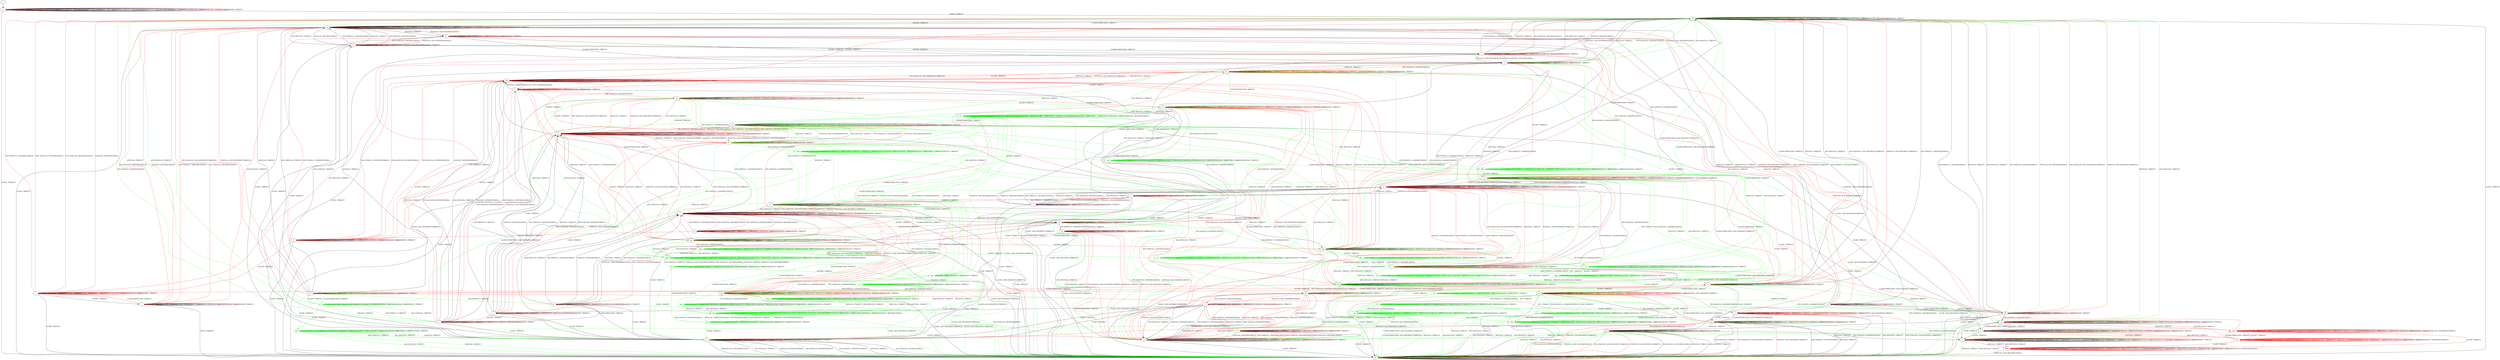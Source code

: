 digraph "" {
	graph ["Incoming time"=0.9366929531097412,
		"Outgoing time"=1.4688141345977783,
		Output="{'States': 81, 'Transitions': 1146, 'Filename': '../results/tcp_rerun/TCP_FreeBSD_Server-TCP_Linux_Server-5.dot'}",
		Reference="{'States': 56, 'Transitions': 716, 'Filename': '../subjects/tcp/TCP_FreeBSD_Server.dot'}",
		Solver=yices,
		Updated="{'States': 58, 'Transitions': 685, 'Filename': '../subjects/tcp/TCP_Linux_Server.dot'}",
		"f-measure"=0.5373324824505423,
		precision=0.49471210340775557,
		recall=0.5879888268156425
	];
	a -> w	[key=0];
	b -> b	[key=0,
		label="ACCEPT / TIMEOUT"];
	b -> b	[key=1,
		label="LISTEN / TIMEOUT"];
	b -> b	[key=2,
		label="RCV / TIMEOUT"];
	b -> b	[key=3,
		label="ACK(V,V,0) / TIMEOUT"];
	b -> b	[key=4,
		color=green,
		label="SYN+ACK(V,V,0) / ACK(NEXT,CURRENT,0)"];
	b -> b	[key=5,
		color=green,
		label="SYN(V,V,0) / TIMEOUT"];
	b -> b	[key=6,
		color=red,
		label="ACK+PSH(V,V,1) / ACK(NEXT,NEXT,0)"];
	b -> b	[key=7,
		color=red,
		label="FIN+ACK(V,V,0) / ACK(NEXT,NEXT,0)"];
	b -> b	[key=8,
		color=red,
		label="SEND / TIMEOUT"];
	b -> jj	[key=0,
		color=red,
		label="CLOSECONNECTION / TIMEOUT"];
	b -> kk	[key=0,
		label="CLOSE / ACK+RST(NEXT,CURRENT,0)"];
	b -> rr	[key=0,
		color=green,
		label="ACK+PSH(V,V,1) / ACK(NEXT,NEXT,0)"];
	b -> xx	[key=0,
		color=green,
		label="CLOSECONNECTION / TIMEOUT"];
	b -> zz	[key=0,
		color=red,
		label="SYN+ACK(V,V,0) / ACK+RST(NEXT,CURRENT,0)"];
	b -> zz	[key=1,
		color=red,
		label="RST(V,V,0) / TIMEOUT"];
	b -> zz	[key=2,
		color=red,
		label="SYN(V,V,0) / ACK+RST(NEXT,CURRENT,0)"];
	b -> zz	[key=3,
		color=red,
		label="ACK+RST(V,V,0) / TIMEOUT"];
	ooo	[color=green];
	b -> ooo	[key=0,
		color=green,
		label="FIN+ACK(V,V,0) / ACK(NEXT,NEXT,0)"];
	sss	[color=green];
	b -> sss	[key=0,
		color=green,
		label="RST(V,V,0) / TIMEOUT"];
	b -> sss	[key=1,
		color=green,
		label="ACK+RST(V,V,0) / TIMEOUT"];
	c -> c	[key=0,
		label="CLOSECONNECTION / TIMEOUT"];
	c -> c	[key=1,
		label="LISTEN / TIMEOUT"];
	c -> c	[key=2,
		label="RCV / TIMEOUT"];
	c -> c	[key=3,
		color=red,
		label="SYN+ACK(V,V,0) / RST(NEXT,ZERO,0)"];
	c -> c	[key=4,
		color=red,
		label="SEND / TIMEOUT"];
	c -> g	[key=0,
		label="ACK+PSH(V,V,1) / RST(NEXT,ZERO,0)"];
	c -> g	[key=1,
		label="RST(V,V,0) / TIMEOUT"];
	c -> g	[key=2,
		label="FIN+ACK(V,V,0) / RST(NEXT,ZERO,0)"];
	c -> g	[key=3,
		label="ACK+RST(V,V,0) / TIMEOUT"];
	c -> g	[key=4,
		label="ACK(V,V,0) / RST(NEXT,ZERO,0)"];
	c -> h	[key=0,
		label="CLOSE / TIMEOUT"];
	c -> y	[key=0,
		color=red,
		label="ACCEPT / TIMEOUT"];
	c -> oo	[key=0,
		color=red,
		label="SYN(V,V,0) / ACK+SYN(FRESH,NEXT,0)"];
	d -> d	[key=0,
		label="ACCEPT / TIMEOUT"];
	d -> d	[key=1,
		label="LISTEN / TIMEOUT"];
	d -> d	[key=2,
		label="CLOSE / TIMEOUT"];
	d -> d	[key=3,
		label="ACK(V,V,0) / TIMEOUT"];
	d -> d	[key=4,
		color=red,
		label="ACK+PSH(V,V,1) / ACK(NEXT,NEXT,0)"];
	d -> d	[key=5,
		color=red,
		label="FIN+ACK(V,V,0) / ACK(NEXT,NEXT,0)"];
	d -> d	[key=6,
		color=red,
		label="RCV / TIMEOUT"];
	d -> d	[key=7,
		color=red,
		label="SEND / ACK+PSH(NEXT,CURRENT,1)"];
	d -> kk	[key=0,
		label="RST(V,V,0) / TIMEOUT"];
	d -> kk	[key=1,
		label="ACK+RST(V,V,0) / TIMEOUT"];
	d -> kk	[key=2,
		color=red,
		label="SYN+ACK(V,V,0) / ACK+RST(NEXT,CURRENT,0)"];
	d -> kk	[key=3,
		color=red,
		label="SYN(V,V,0) / ACK+RST(NEXT,CURRENT,0)"];
	d -> qq	[key=0,
		label="CLOSECONNECTION / ACK+FIN(NEXT,CURRENT,0)"];
	e -> e	[key=0,
		label="ACCEPT / TIMEOUT"];
	e -> e	[key=1,
		label="LISTEN / TIMEOUT"];
	e -> e	[key=2,
		label="RCV / TIMEOUT"];
	e -> e	[key=3,
		color=red,
		label="SYN+ACK(V,V,0) / RST(NEXT,ZERO,0)"];
	e -> e	[key=4,
		color=red,
		label="SEND / TIMEOUT"];
	e -> h	[key=0,
		label="CLOSE / TIMEOUT"];
	e -> m	[key=0,
		label="ACK+PSH(V,V,1) / RST(NEXT,ZERO,0)"];
	e -> m	[key=1,
		label="RST(V,V,0) / TIMEOUT"];
	e -> m	[key=2,
		label="FIN+ACK(V,V,0) / RST(NEXT,ZERO,0)"];
	e -> m	[key=3,
		label="ACK+RST(V,V,0) / TIMEOUT"];
	e -> m	[key=4,
		label="ACK(V,V,0) / RST(NEXT,ZERO,0)"];
	e -> o	[key=0,
		label="CLOSECONNECTION / TIMEOUT"];
	e -> p	[key=0,
		label="SYN(V,V,0) / ACK+SYN(FRESH,NEXT,0)"];
	f -> f	[key=0,
		label="CLOSECONNECTION / TIMEOUT"];
	f -> f	[key=1,
		label="LISTEN / TIMEOUT"];
	f -> f	[key=2,
		label="RCV / TIMEOUT"];
	f -> f	[key=3,
		color=red,
		label="SYN(V,V,0) / TIMEOUT"];
	f -> f	[key=4,
		color=red,
		label="SEND / TIMEOUT"];
	f -> h	[key=0,
		label="CLOSE / TIMEOUT"];
	f -> k	[key=0,
		color=red,
		label="ACK+RST(V,V,0) / TIMEOUT"];
	f -> u	[key=0,
		color=red,
		label="ACCEPT / TIMEOUT"];
	f -> y	[key=0,
		color=red,
		label="SYN+ACK(V,V,0) / RST(NEXT,ZERO,0)"];
	f -> bb	[key=0,
		label="RST(V,V,0) / TIMEOUT"];
	f -> jj	[key=0,
		color=red,
		label="FIN+ACK(V,V,0) / ACK(NEXT,NEXT,0)"];
	f -> aaa	[key=0,
		color=red,
		label="ACK+PSH(V,V,1) / ACK(NEXT,NEXT,0)"];
	f -> aaa	[key=1,
		color=red,
		label="ACK(V,V,0) / TIMEOUT"];
	g -> g	[key=0,
		label="CLOSECONNECTION / TIMEOUT"];
	g -> g	[key=1,
		label="ACK+PSH(V,V,1) / RST(ZERO,ZERO,0)"];
	g -> g	[key=2,
		label="SYN+ACK(V,V,0) / RST(ZERO,ZERO,0)"];
	g -> g	[key=3,
		label="RST(V,V,0) / TIMEOUT"];
	g -> g	[key=4,
		label="FIN+ACK(V,V,0) / RST(ZERO,ZERO,0)"];
	g -> g	[key=5,
		label="LISTEN / TIMEOUT"];
	g -> g	[key=6,
		label="RCV / TIMEOUT"];
	g -> g	[key=7,
		label="ACK+RST(V,V,0) / TIMEOUT"];
	g -> g	[key=8,
		label="ACK(V,V,0) / RST(ZERO,ZERO,0)"];
	g -> g	[key=9,
		color=red,
		label="SEND / TIMEOUT"];
	g -> bb	[key=0,
		color=red,
		label="ACCEPT / TIMEOUT"];
	g -> kk	[key=0,
		label="CLOSE / TIMEOUT"];
	g -> oo	[key=0,
		color=red,
		label="SYN(V,V,0) / ACK+SYN(FRESH,NEXT,0)"];
	h -> h	[key=0,
		label="CLOSECONNECTION / TIMEOUT"];
	h -> h	[key=1,
		label="ACCEPT / TIMEOUT"];
	h -> h	[key=2,
		label="LISTEN / TIMEOUT"];
	h -> h	[key=3,
		label="RCV / TIMEOUT"];
	h -> h	[key=4,
		label="CLOSE / TIMEOUT"];
	h -> h	[key=5,
		color=red,
		label="SYN+ACK(V,V,0) / RST(NEXT,ZERO,0)"];
	h -> h	[key=6,
		color=red,
		label="SEND / TIMEOUT"];
	h -> kk	[key=0,
		label="ACK+PSH(V,V,1) / RST(NEXT,ZERO,0)"];
	h -> kk	[key=1,
		label="RST(V,V,0) / TIMEOUT"];
	h -> kk	[key=2,
		label="FIN+ACK(V,V,0) / RST(NEXT,ZERO,0)"];
	h -> kk	[key=3,
		label="SYN(V,V,0) / ACK+RST(ZERO,NEXT,0)"];
	h -> kk	[key=4,
		label="ACK+RST(V,V,0) / TIMEOUT"];
	h -> kk	[key=5,
		label="ACK(V,V,0) / RST(NEXT,ZERO,0)"];
	h -> kk	[key=6,
		color=green,
		label="SYN+ACK(V,V,0) / RST(NEXT,ZERO,0)"];
	i -> i	[key=0,
		label="ACK+PSH(V,V,1) / RST(ZERO,ZERO,0)"];
	i -> i	[key=1,
		label="SYN+ACK(V,V,0) / RST(ZERO,ZERO,0)"];
	i -> i	[key=2,
		label="RST(V,V,0) / TIMEOUT"];
	i -> i	[key=3,
		label="ACCEPT / TIMEOUT"];
	i -> i	[key=4,
		label="FIN+ACK(V,V,0) / RST(ZERO,ZERO,0)"];
	i -> i	[key=5,
		label="LISTEN / TIMEOUT"];
	i -> i	[key=6,
		label="RCV / TIMEOUT"];
	i -> i	[key=7,
		label="ACK+RST(V,V,0) / TIMEOUT"];
	i -> i	[key=8,
		label="ACK(V,V,0) / RST(ZERO,ZERO,0)"];
	i -> i	[key=9,
		color=red,
		label="SEND / TIMEOUT"];
	i -> bb	[key=0,
		label="CLOSECONNECTION / TIMEOUT"];
	i -> ee	[key=0,
		label="SYN(V,V,0) / ACK+SYN(FRESH,NEXT,0)"];
	i -> kk	[key=0,
		label="CLOSE / TIMEOUT"];
	j -> j	[key=0,
		label="ACK+PSH(V,V,1) / RST(ZERO,ZERO,0)"];
	j -> j	[key=1,
		label="SYN+ACK(V,V,0) / RST(ZERO,ZERO,0)"];
	j -> j	[key=2,
		label="RST(V,V,0) / TIMEOUT"];
	j -> j	[key=3,
		label="ACCEPT / TIMEOUT"];
	j -> j	[key=4,
		label="FIN+ACK(V,V,0) / RST(ZERO,ZERO,0)"];
	j -> j	[key=5,
		label="LISTEN / TIMEOUT"];
	j -> j	[key=6,
		label="RCV / TIMEOUT"];
	j -> j	[key=7,
		label="ACK+RST(V,V,0) / TIMEOUT"];
	j -> j	[key=8,
		label="ACK(V,V,0) / RST(ZERO,ZERO,0)"];
	j -> j	[key=9,
		color=red,
		label="SEND / TIMEOUT"];
	j -> n	[key=0,
		label="SYN(V,V,0) / ACK+SYN(FRESH,NEXT,0)"];
	j -> ff	[key=0,
		label="CLOSECONNECTION / TIMEOUT"];
	j -> kk	[key=0,
		label="CLOSE / TIMEOUT"];
	k -> k	[key=0,
		label="CLOSECONNECTION / TIMEOUT"];
	k -> k	[key=1,
		label="RST(V,V,0) / TIMEOUT"];
	k -> k	[key=2,
		label="LISTEN / TIMEOUT"];
	k -> k	[key=3,
		label="RCV / TIMEOUT"];
	k -> k	[key=4,
		label="ACK+RST(V,V,0) / TIMEOUT"];
	k -> k	[key=5,
		color=red,
		label="SYN(V,V,0) / TIMEOUT"];
	k -> k	[key=6,
		color=red,
		label="SEND / TIMEOUT"];
	k -> z	[key=0,
		color=red,
		label="ACCEPT / TIMEOUT"];
	k -> bb	[key=0,
		color=red,
		label="ACK+PSH(V,V,1) / RST(ZERO,ZERO,0)"];
	k -> bb	[key=1,
		color=red,
		label="SYN+ACK(V,V,0) / RST(ZERO,ZERO,0)"];
	k -> bb	[key=2,
		color=red,
		label="FIN+ACK(V,V,0) / RST(ZERO,ZERO,0)"];
	k -> bb	[key=3,
		color=red,
		label="ACK(V,V,0) / RST(ZERO,ZERO,0)"];
	k -> kk	[key=0,
		label="CLOSE / TIMEOUT"];
	l -> l	[key=0,
		label="RST(V,V,0) / TIMEOUT"];
	l -> l	[key=1,
		label="ACCEPT / TIMEOUT"];
	l -> l	[key=2,
		label="LISTEN / TIMEOUT"];
	l -> l	[key=3,
		label="RCV / TIMEOUT"];
	l -> l	[key=4,
		label="ACK+RST(V,V,0) / TIMEOUT"];
	l -> l	[key=5,
		color=red,
		label="SYN(V,V,0) / TIMEOUT"];
	l -> l	[key=6,
		color=red,
		label="SEND / TIMEOUT"];
	l -> m	[key=0,
		color=red,
		label="ACK+PSH(V,V,1) / RST(ZERO,ZERO,0)"];
	l -> m	[key=1,
		color=red,
		label="SYN+ACK(V,V,0) / RST(ZERO,ZERO,0)"];
	l -> m	[key=2,
		color=red,
		label="FIN+ACK(V,V,0) / RST(ZERO,ZERO,0)"];
	l -> m	[key=3,
		color=red,
		label="ACK(V,V,0) / RST(ZERO,ZERO,0)"];
	l -> z	[key=0,
		color=red,
		label="CLOSECONNECTION / TIMEOUT"];
	l -> kk	[key=0,
		label="CLOSE / TIMEOUT"];
	m -> m	[key=0,
		label="ACK+PSH(V,V,1) / RST(ZERO,ZERO,0)"];
	m -> m	[key=1,
		label="SYN+ACK(V,V,0) / RST(ZERO,ZERO,0)"];
	m -> m	[key=2,
		label="RST(V,V,0) / TIMEOUT"];
	m -> m	[key=3,
		label="ACCEPT / TIMEOUT"];
	m -> m	[key=4,
		label="FIN+ACK(V,V,0) / RST(ZERO,ZERO,0)"];
	m -> m	[key=5,
		label="LISTEN / TIMEOUT"];
	m -> m	[key=6,
		label="RCV / TIMEOUT"];
	m -> m	[key=7,
		label="ACK+RST(V,V,0) / TIMEOUT"];
	m -> m	[key=8,
		label="ACK(V,V,0) / RST(ZERO,ZERO,0)"];
	m -> m	[key=9,
		color=red,
		label="SEND / TIMEOUT"];
	m -> p	[key=0,
		label="SYN(V,V,0) / ACK+SYN(FRESH,NEXT,0)"];
	m -> ff	[key=0,
		label="CLOSECONNECTION / TIMEOUT"];
	m -> kk	[key=0,
		label="CLOSE / TIMEOUT"];
	n -> h	[key=0,
		label="CLOSE / TIMEOUT"];
	n -> j	[key=0,
		label="RST(V,V,0) / TIMEOUT"];
	n -> n	[key=0,
		label="ACCEPT / TIMEOUT"];
	n -> n	[key=1,
		label="LISTEN / TIMEOUT"];
	n -> n	[key=2,
		label="RCV / TIMEOUT"];
	n -> n	[key=3,
		color=red,
		label="SYN(V,V,0) / TIMEOUT"];
	n -> n	[key=4,
		color=red,
		label="SEND / TIMEOUT"];
	n -> s	[key=0,
		color=red,
		label="SYN+ACK(V,V,0) / RST(NEXT,ZERO,0)"];
	n -> u	[key=0,
		label="CLOSECONNECTION / TIMEOUT"];
	n -> pp	[key=0,
		color=red,
		label="FIN+ACK(V,V,0) / ACK(NEXT,NEXT,0)"];
	n -> rr	[key=0,
		color=red,
		label="ACK+PSH(V,V,1) / ACK(NEXT,NEXT,0)"];
	n -> rr	[key=1,
		color=red,
		label="ACK(V,V,0) / TIMEOUT"];
	n -> ww	[key=0,
		color=red,
		label="ACK+RST(V,V,0) / TIMEOUT"];
	o -> e	[key=0,
		label="ACCEPT / TIMEOUT"];
	o -> h	[key=0,
		label="CLOSE / TIMEOUT"];
	o -> o	[key=0,
		label="CLOSECONNECTION / TIMEOUT"];
	o -> o	[key=1,
		label="LISTEN / TIMEOUT"];
	o -> o	[key=2,
		label="RCV / TIMEOUT"];
	o -> o	[key=3,
		color=red,
		label="SYN+ACK(V,V,0) / RST(NEXT,ZERO,0)"];
	o -> o	[key=4,
		color=red,
		label="SEND / TIMEOUT"];
	o -> u	[key=0,
		label="SYN(V,V,0) / ACK+SYN(FRESH,NEXT,0)"];
	o -> ff	[key=0,
		label="ACK+PSH(V,V,1) / RST(NEXT,ZERO,0)"];
	o -> ff	[key=1,
		label="RST(V,V,0) / TIMEOUT"];
	o -> ff	[key=2,
		label="FIN+ACK(V,V,0) / RST(NEXT,ZERO,0)"];
	o -> ff	[key=3,
		label="ACK+RST(V,V,0) / TIMEOUT"];
	o -> ff	[key=4,
		label="ACK(V,V,0) / RST(NEXT,ZERO,0)"];
	p -> e	[key=0,
		color=red,
		label="SYN+ACK(V,V,0) / RST(NEXT,ZERO,0)"];
	p -> h	[key=0,
		label="CLOSE / TIMEOUT"];
	p -> l	[key=0,
		color=red,
		label="ACK+RST(V,V,0) / TIMEOUT"];
	p -> m	[key=0,
		label="RST(V,V,0) / TIMEOUT"];
	p -> p	[key=0,
		label="ACCEPT / TIMEOUT"];
	p -> p	[key=1,
		label="LISTEN / TIMEOUT"];
	p -> p	[key=2,
		label="RCV / TIMEOUT"];
	p -> p	[key=3,
		color=red,
		label="SYN(V,V,0) / TIMEOUT"];
	p -> p	[key=4,
		color=red,
		label="SEND / TIMEOUT"];
	p -> q	[key=0,
		label="FIN+ACK(V,V,0) / ACK(NEXT,NEXT,0)"];
	p -> r	[key=0,
		label="ACK(V,V,0) / TIMEOUT"];
	p -> r	[key=1,
		color=red,
		label="ACK+PSH(V,V,1) / ACK(NEXT,NEXT,0)"];
	p -> u	[key=0,
		label="CLOSECONNECTION / TIMEOUT"];
	q -> d	[key=0,
		color=red,
		label="CLOSE / TIMEOUT"];
	q -> j	[key=0,
		color=red,
		label="SYN+ACK(V,V,0) / ACK+RST(NEXT,CURRENT,0)"];
	q -> j	[key=1,
		color=red,
		label="RST(V,V,0) / TIMEOUT"];
	q -> j	[key=2,
		color=red,
		label="SYN(V,V,0) / ACK+RST(NEXT,CURRENT,0)"];
	q -> j	[key=3,
		color=red,
		label="ACK+RST(V,V,0) / TIMEOUT"];
	q -> q	[key=0,
		label="ACCEPT / TIMEOUT"];
	q -> q	[key=1,
		label="LISTEN / TIMEOUT"];
	q -> q	[key=2,
		label="RCV / TIMEOUT"];
	q -> q	[key=3,
		label="ACK(V,V,0) / TIMEOUT"];
	q -> q	[key=4,
		color=green,
		label="ACK+PSH(V,V,1) / TIMEOUT"];
	q -> q	[key=5,
		color=green,
		label="SYN+ACK(V,V,0) / ACK(NEXT,CURRENT,0)"];
	q -> q	[key=6,
		color=green,
		label="FIN+ACK(V,V,0) / TIMEOUT"];
	q -> q	[key=7,
		color=green,
		label="SYN(V,V,0) / TIMEOUT"];
	q -> q	[key=8,
		color=red,
		label="ACK+PSH(V,V,1) / ACK(NEXT,NEXT,0)"];
	q -> q	[key=9,
		color=red,
		label="FIN+ACK(V,V,0) / ACK(NEXT,NEXT,0)"];
	q -> q	[key=10,
		color=red,
		label="SEND / ACK+PSH(NEXT,CURRENT,1)"];
	q -> ii	[key=0,
		color=red,
		label="CLOSECONNECTION / ACK+FIN(NEXT,CURRENT,0)"];
	q -> ww	[key=0,
		color=green,
		label="RST(V,V,0) / TIMEOUT"];
	q -> ww	[key=1,
		color=green,
		label="ACK+RST(V,V,0) / TIMEOUT"];
	hhh	[color=green];
	q -> hhh	[key=0,
		color=green,
		label="CLOSE / TIMEOUT"];
	iii	[color=green];
	q -> iii	[key=0,
		color=green,
		label="CLOSECONNECTION / ACK+FIN(NEXT,CURRENT,0)"];
	r -> j	[key=0,
		color=red,
		label="SYN+ACK(V,V,0) / ACK+RST(NEXT,CURRENT,0)"];
	r -> j	[key=1,
		color=red,
		label="RST(V,V,0) / TIMEOUT"];
	r -> j	[key=2,
		color=red,
		label="SYN(V,V,0) / ACK+RST(NEXT,CURRENT,0)"];
	r -> j	[key=3,
		color=red,
		label="ACK+RST(V,V,0) / TIMEOUT"];
	r -> q	[key=0,
		label="FIN+ACK(V,V,0) / ACK(NEXT,NEXT,0)"];
	r -> r	[key=0,
		label="ACCEPT / TIMEOUT"];
	r -> r	[key=1,
		label="LISTEN / TIMEOUT"];
	r -> r	[key=2,
		label="ACK(V,V,0) / TIMEOUT"];
	r -> r	[key=3,
		color=green,
		label="SYN+ACK(V,V,0) / ACK(NEXT,CURRENT,0)"];
	r -> r	[key=4,
		color=green,
		label="SYN(V,V,0) / TIMEOUT"];
	r -> r	[key=5,
		color=red,
		label="ACK+PSH(V,V,1) / ACK(NEXT,NEXT,0)"];
	r -> r	[key=6,
		color=red,
		label="RCV / TIMEOUT"];
	r -> r	[key=7,
		color=red,
		label="SEND / ACK+PSH(NEXT,CURRENT,1)"];
	r -> dd	[key=0,
		color=red,
		label="CLOSECONNECTION / ACK+FIN(NEXT,CURRENT,0)"];
	r -> ii	[key=0,
		color=green,
		label="CLOSECONNECTION / ACK+FIN(NEXT,CURRENT,0)"];
	r -> uu	[key=0,
		label="CLOSE / TIMEOUT"];
	r -> ww	[key=0,
		color=green,
		label="RST(V,V,0) / TIMEOUT"];
	r -> ww	[key=1,
		color=green,
		label="ACK+RST(V,V,0) / TIMEOUT"];
	ddd	[color=green];
	r -> ddd	[key=0,
		color=green,
		label="ACK+PSH(V,V,1) / ACK(NEXT,NEXT,0)"];
	ggg	[color=green];
	r -> ggg	[key=0,
		color=green,
		label="RCV / TIMEOUT"];
	s -> h	[key=0,
		label="CLOSE / TIMEOUT"];
	s -> j	[key=0,
		label="ACK+PSH(V,V,1) / RST(NEXT,ZERO,0)"];
	s -> j	[key=1,
		label="RST(V,V,0) / TIMEOUT"];
	s -> j	[key=2,
		label="FIN+ACK(V,V,0) / RST(NEXT,ZERO,0)"];
	s -> j	[key=3,
		label="ACK+RST(V,V,0) / TIMEOUT"];
	s -> j	[key=4,
		label="ACK(V,V,0) / RST(NEXT,ZERO,0)"];
	s -> n	[key=0,
		label="SYN(V,V,0) / ACK+SYN(FRESH,NEXT,0)"];
	s -> o	[key=0,
		label="CLOSECONNECTION / TIMEOUT"];
	s -> s	[key=0,
		label="ACCEPT / TIMEOUT"];
	s -> s	[key=1,
		label="LISTEN / TIMEOUT"];
	s -> s	[key=2,
		label="RCV / TIMEOUT"];
	s -> s	[key=3,
		color=red,
		label="SYN+ACK(V,V,0) / RST(NEXT,ZERO,0)"];
	s -> s	[key=4,
		color=red,
		label="SEND / TIMEOUT"];
	t -> c	[key=0,
		label="CLOSECONNECTION / TIMEOUT"];
	t -> h	[key=0,
		label="CLOSE / TIMEOUT"];
	t -> t	[key=0,
		label="ACCEPT / TIMEOUT"];
	t -> t	[key=1,
		label="LISTEN / TIMEOUT"];
	t -> t	[key=2,
		label="RCV / TIMEOUT"];
	t -> t	[key=3,
		color=red,
		label="SYN+ACK(V,V,0) / RST(NEXT,ZERO,0)"];
	t -> t	[key=4,
		color=red,
		label="SEND / TIMEOUT"];
	t -> hh	[key=0,
		color=red,
		label="SYN(V,V,0) / ACK+SYN(FRESH,NEXT,0)"];
	t -> zz	[key=0,
		label="ACK+PSH(V,V,1) / RST(NEXT,ZERO,0)"];
	t -> zz	[key=1,
		label="RST(V,V,0) / TIMEOUT"];
	t -> zz	[key=2,
		label="FIN+ACK(V,V,0) / RST(NEXT,ZERO,0)"];
	t -> zz	[key=3,
		label="ACK+RST(V,V,0) / TIMEOUT"];
	t -> zz	[key=4,
		label="ACK(V,V,0) / RST(NEXT,ZERO,0)"];
	u -> h	[key=0,
		label="CLOSE / TIMEOUT"];
	u -> o	[key=0,
		color=red,
		label="SYN+ACK(V,V,0) / RST(NEXT,ZERO,0)"];
	u -> p	[key=0,
		label="ACCEPT / TIMEOUT"];
	u -> u	[key=0,
		label="CLOSECONNECTION / TIMEOUT"];
	u -> u	[key=1,
		label="LISTEN / TIMEOUT"];
	u -> u	[key=2,
		label="RCV / TIMEOUT"];
	u -> u	[key=3,
		color=red,
		label="SYN(V,V,0) / TIMEOUT"];
	u -> u	[key=4,
		color=red,
		label="SEND / TIMEOUT"];
	u -> z	[key=0,
		color=red,
		label="ACK+RST(V,V,0) / TIMEOUT"];
	u -> ff	[key=0,
		label="RST(V,V,0) / TIMEOUT"];
	u -> ff	[key=1,
		color=green,
		label="SYN+ACK(V,V,0) / RST(NEXT,ZERO,0)"];
	u -> ff	[key=2,
		color=green,
		label="SYN(V,V,0) / ACK+RST(ZERO,NEXT,0)"];
	u -> ff	[key=3,
		color=green,
		label="ACK+RST(V,V,0) / TIMEOUT"];
	u -> mm	[key=0,
		label="ACK+PSH(V,V,1) / ACK(NEXT,NEXT,0)"];
	u -> mm	[key=1,
		color=red,
		label="ACK(V,V,0) / TIMEOUT"];
	u -> xx	[key=0,
		color=green,
		label="ACK(V,V,0) / TIMEOUT"];
	u -> xx	[key=1,
		color=red,
		label="FIN+ACK(V,V,0) / ACK(NEXT,NEXT,0)"];
	bbb	[color=green];
	u -> bbb	[key=0,
		color=green,
		label="FIN+ACK(V,V,0) / ACK(NEXT,NEXT,0)"];
	v -> v	[key=0,
		label="CLOSECONNECTION / TIMEOUT"];
	v -> v	[key=1,
		label="ACK+PSH(V,V,1) / ACK(NEXT,CURRENT,0)"];
	v -> v	[key=2,
		label="SYN+ACK(V,V,0) / ACK(NEXT,CURRENT,0)"];
	v -> v	[key=3,
		label="ACCEPT / TIMEOUT"];
	v -> v	[key=4,
		label="FIN+ACK(V,V,0) / ACK(NEXT,CURRENT,0)"];
	v -> v	[key=5,
		label="LISTEN / TIMEOUT"];
	v -> v	[key=6,
		label="RCV / TIMEOUT"];
	v -> v	[key=7,
		label="CLOSE / TIMEOUT"];
	v -> v	[key=8,
		label="ACK(V,V,0) / TIMEOUT"];
	v -> v	[key=9,
		color=green,
		label="SYN(V,V,0) / ACK(NEXT,CURRENT,0)"];
	v -> v	[key=10,
		color=red,
		label="SYN(V,V,0) / TIMEOUT"];
	v -> v	[key=11,
		color=red,
		label="SEND / TIMEOUT"];
	v -> kk	[key=0,
		color=green,
		label="RST(V,V,0) / TIMEOUT"];
	v -> kk	[key=1,
		color=green,
		label="ACK+RST(V,V,0) / TIMEOUT"];
	bbbb	[color=red];
	v -> bbbb	[key=0,
		color=red,
		label="RST(V,V,0) / TIMEOUT"];
	v -> bbbb	[key=1,
		color=red,
		label="ACK+RST(V,V,0) / TIMEOUT"];
	w -> w	[key=0,
		label="CLOSECONNECTION / TIMEOUT"];
	w -> w	[key=1,
		label="ACK+PSH(V,V,1) / RST(ZERO,ZERO,0)"];
	w -> w	[key=2,
		label="SYN+ACK(V,V,0) / RST(ZERO,ZERO,0)"];
	w -> w	[key=3,
		label="RST(V,V,0) / TIMEOUT"];
	w -> w	[key=4,
		label="ACCEPT / TIMEOUT"];
	w -> w	[key=5,
		label="FIN+ACK(V,V,0) / RST(ZERO,ZERO,0)"];
	w -> w	[key=6,
		label="SYN(V,V,0) / ACK+RST(ZERO,NEXT,0)"];
	w -> w	[key=7,
		label="RCV / TIMEOUT"];
	w -> w	[key=8,
		label="ACK+RST(V,V,0) / TIMEOUT"];
	w -> w	[key=9,
		label="ACK(V,V,0) / RST(ZERO,ZERO,0)"];
	w -> w	[key=10,
		color=red,
		label="SEND / TIMEOUT"];
	w -> ff	[key=0,
		label="LISTEN / TIMEOUT"];
	w -> kk	[key=0,
		label="CLOSE / TIMEOUT"];
	x -> v	[key=0,
		label="CLOSE / TIMEOUT"];
	x -> x	[key=0,
		label="ACK+PSH(V,V,1) / ACK(NEXT,CURRENT,0)"];
	x -> x	[key=1,
		label="SYN+ACK(V,V,0) / ACK(NEXT,CURRENT,0)"];
	x -> x	[key=2,
		label="ACCEPT / TIMEOUT"];
	x -> x	[key=3,
		label="FIN+ACK(V,V,0) / ACK(NEXT,CURRENT,0)"];
	x -> x	[key=4,
		label="LISTEN / TIMEOUT"];
	x -> x	[key=5,
		label="RCV / TIMEOUT"];
	x -> x	[key=6,
		label="ACK(V,V,0) / TIMEOUT"];
	x -> x	[key=7,
		color=green,
		label="SYN(V,V,0) / ACK(NEXT,CURRENT,0)"];
	x -> x	[key=8,
		color=red,
		label="SYN(V,V,0) / TIMEOUT"];
	x -> x	[key=9,
		color=red,
		label="SEND / TIMEOUT"];
	x -> tt	[key=0,
		label="CLOSECONNECTION / TIMEOUT"];
	x -> zz	[key=0,
		color=green,
		label="RST(V,V,0) / TIMEOUT"];
	x -> zz	[key=1,
		color=green,
		label="ACK+RST(V,V,0) / TIMEOUT"];
	cccc	[color=red];
	x -> cccc	[key=0,
		color=red,
		label="RST(V,V,0) / TIMEOUT"];
	x -> cccc	[key=1,
		color=red,
		label="ACK+RST(V,V,0) / TIMEOUT"];
	y -> f	[key=0,
		label="SYN(V,V,0) / ACK+SYN(FRESH,NEXT,0)"];
	y -> h	[key=0,
		label="CLOSE / TIMEOUT"];
	y -> o	[key=0,
		color=red,
		label="ACCEPT / TIMEOUT"];
	y -> y	[key=0,
		label="CLOSECONNECTION / TIMEOUT"];
	y -> y	[key=1,
		label="LISTEN / TIMEOUT"];
	y -> y	[key=2,
		label="RCV / TIMEOUT"];
	y -> y	[key=3,
		color=red,
		label="SYN+ACK(V,V,0) / RST(NEXT,ZERO,0)"];
	y -> y	[key=4,
		color=red,
		label="SEND / TIMEOUT"];
	y -> bb	[key=0,
		label="ACK+PSH(V,V,1) / RST(NEXT,ZERO,0)"];
	y -> bb	[key=1,
		label="RST(V,V,0) / TIMEOUT"];
	y -> bb	[key=2,
		label="FIN+ACK(V,V,0) / RST(NEXT,ZERO,0)"];
	y -> bb	[key=3,
		label="ACK+RST(V,V,0) / TIMEOUT"];
	y -> bb	[key=4,
		label="ACK(V,V,0) / RST(NEXT,ZERO,0)"];
	y -> ff	[key=0,
		color=green,
		label="SYN+ACK(V,V,0) / RST(NEXT,ZERO,0)"];
	z -> l	[key=0,
		label="ACCEPT / TIMEOUT"];
	z -> z	[key=0,
		label="CLOSECONNECTION / TIMEOUT"];
	z -> z	[key=1,
		label="RST(V,V,0) / TIMEOUT"];
	z -> z	[key=2,
		label="LISTEN / TIMEOUT"];
	z -> z	[key=3,
		label="RCV / TIMEOUT"];
	z -> z	[key=4,
		label="ACK+RST(V,V,0) / TIMEOUT"];
	z -> z	[key=5,
		color=red,
		label="SYN(V,V,0) / TIMEOUT"];
	z -> z	[key=6,
		color=red,
		label="SEND / TIMEOUT"];
	z -> ff	[key=0,
		color=red,
		label="ACK+PSH(V,V,1) / RST(ZERO,ZERO,0)"];
	z -> ff	[key=1,
		color=red,
		label="SYN+ACK(V,V,0) / RST(ZERO,ZERO,0)"];
	z -> ff	[key=2,
		color=red,
		label="FIN+ACK(V,V,0) / RST(ZERO,ZERO,0)"];
	z -> ff	[key=3,
		color=red,
		label="ACK(V,V,0) / RST(ZERO,ZERO,0)"];
	z -> kk	[key=0,
		label="CLOSE / TIMEOUT"];
	aa -> g	[key=0,
		color=red,
		label="ACK+PSH(V,V,1) / RST(ZERO,ZERO,0)"];
	aa -> g	[key=1,
		color=red,
		label="SYN+ACK(V,V,0) / RST(ZERO,ZERO,0)"];
	aa -> g	[key=2,
		color=red,
		label="FIN+ACK(V,V,0) / RST(ZERO,ZERO,0)"];
	aa -> g	[key=3,
		color=red,
		label="ACK(V,V,0) / RST(ZERO,ZERO,0)"];
	aa -> k	[key=0,
		color=red,
		label="ACCEPT / TIMEOUT"];
	aa -> aa	[key=0,
		label="CLOSECONNECTION / TIMEOUT"];
	aa -> aa	[key=1,
		label="RST(V,V,0) / TIMEOUT"];
	aa -> aa	[key=2,
		label="LISTEN / TIMEOUT"];
	aa -> aa	[key=3,
		label="RCV / TIMEOUT"];
	aa -> aa	[key=4,
		label="ACK+RST(V,V,0) / TIMEOUT"];
	aa -> aa	[key=5,
		color=green,
		label="ACK+PSH(V,V,1) / RST(ZERO,ZERO,0)"];
	aa -> aa	[key=6,
		color=green,
		label="SYN+ACK(V,V,0) / RST(ZERO,ZERO,0)"];
	aa -> aa	[key=7,
		color=green,
		label="FIN+ACK(V,V,0) / RST(ZERO,ZERO,0)"];
	aa -> aa	[key=8,
		color=green,
		label="ACK(V,V,0) / RST(ZERO,ZERO,0)"];
	aa -> aa	[key=9,
		color=red,
		label="SYN(V,V,0) / TIMEOUT"];
	aa -> aa	[key=10,
		color=red,
		label="SEND / TIMEOUT"];
	aa -> kk	[key=0,
		label="CLOSE / TIMEOUT"];
	aa -> oo	[key=0,
		color=green,
		label="SYN(V,V,0) / ACK+SYN(FRESH,NEXT,0)"];
	bb -> f	[key=0,
		label="SYN(V,V,0) / ACK+SYN(FRESH,NEXT,0)"];
	bb -> bb	[key=0,
		label="CLOSECONNECTION / TIMEOUT"];
	bb -> bb	[key=1,
		label="ACK+PSH(V,V,1) / RST(ZERO,ZERO,0)"];
	bb -> bb	[key=2,
		label="SYN+ACK(V,V,0) / RST(ZERO,ZERO,0)"];
	bb -> bb	[key=3,
		label="RST(V,V,0) / TIMEOUT"];
	bb -> bb	[key=4,
		label="FIN+ACK(V,V,0) / RST(ZERO,ZERO,0)"];
	bb -> bb	[key=5,
		label="LISTEN / TIMEOUT"];
	bb -> bb	[key=6,
		label="RCV / TIMEOUT"];
	bb -> bb	[key=7,
		label="ACK+RST(V,V,0) / TIMEOUT"];
	bb -> bb	[key=8,
		label="ACK(V,V,0) / RST(ZERO,ZERO,0)"];
	bb -> bb	[key=9,
		color=red,
		label="SEND / TIMEOUT"];
	bb -> ff	[key=0,
		color=red,
		label="ACCEPT / TIMEOUT"];
	bb -> kk	[key=0,
		label="CLOSE / TIMEOUT"];
	cc -> m	[key=0,
		label="ACK+PSH(V,V,1) / RST(NEXT,ZERO,0)"];
	cc -> m	[key=1,
		label="RST(V,V,0) / TIMEOUT"];
	cc -> m	[key=2,
		label="ACK+RST(V,V,0) / TIMEOUT"];
	cc -> m	[key=3,
		color=red,
		label="SYN+ACK(V,V,0) / ACK+RST(NEXT,CURRENT,0)"];
	cc -> m	[key=4,
		color=red,
		label="SYN(V,V,0) / ACK+RST(NEXT,CURRENT,0)"];
	cc -> x	[key=0,
		label="FIN+ACK(V,V,0) / ACK(NEXT,NEXT,0)"];
	cc -> cc	[key=0,
		label="ACCEPT / TIMEOUT"];
	cc -> cc	[key=1,
		label="LISTEN / TIMEOUT"];
	cc -> cc	[key=2,
		label="RCV / TIMEOUT"];
	cc -> cc	[key=3,
		label="ACK(V,V,0) / TIMEOUT"];
	cc -> cc	[key=4,
		color=red,
		label="SEND / TIMEOUT"];
	cc -> dd	[key=0,
		label="CLOSECONNECTION / TIMEOUT"];
	cc -> gg	[key=0,
		label="CLOSE / TIMEOUT"];
	cc -> zz	[key=0,
		color=green,
		label="SYN+ACK(V,V,0) / RST(NEXT,ZERO,0)"];
	cc -> zz	[key=1,
		color=green,
		label="SYN(V,V,0) / ACK+RST(ZERO,NEXT,0)"];
	dd -> cc	[key=0,
		label="ACCEPT / TIMEOUT"];
	dd -> dd	[key=0,
		label="CLOSECONNECTION / TIMEOUT"];
	dd -> dd	[key=1,
		label="LISTEN / TIMEOUT"];
	dd -> dd	[key=2,
		label="RCV / TIMEOUT"];
	dd -> dd	[key=3,
		label="ACK(V,V,0) / TIMEOUT"];
	dd -> dd	[key=4,
		color=red,
		label="SEND / TIMEOUT"];
	dd -> ff	[key=0,
		label="ACK+PSH(V,V,1) / RST(NEXT,ZERO,0)"];
	dd -> ff	[key=1,
		label="RST(V,V,0) / TIMEOUT"];
	dd -> ff	[key=2,
		label="ACK+RST(V,V,0) / TIMEOUT"];
	dd -> ff	[key=3,
		color=green,
		label="SYN+ACK(V,V,0) / RST(NEXT,ZERO,0)"];
	dd -> ff	[key=4,
		color=green,
		label="SYN(V,V,0) / ACK+RST(ZERO,NEXT,0)"];
	dd -> ff	[key=5,
		color=red,
		label="SYN+ACK(V,V,0) / ACK+RST(NEXT,CURRENT,0)"];
	dd -> ff	[key=6,
		color=red,
		label="SYN(V,V,0) / ACK+RST(NEXT,CURRENT,0)"];
	dd -> gg	[key=0,
		label="CLOSE / TIMEOUT"];
	dd -> tt	[key=0,
		label="FIN+ACK(V,V,0) / ACK(NEXT,NEXT,0)"];
	ee -> b	[key=0,
		color=red,
		label="FIN+ACK(V,V,0) / ACK(NEXT,NEXT,0)"];
	ee -> f	[key=0,
		label="CLOSECONNECTION / TIMEOUT"];
	ee -> h	[key=0,
		label="CLOSE / TIMEOUT"];
	ee -> i	[key=0,
		label="RST(V,V,0) / TIMEOUT"];
	ee -> ee	[key=0,
		label="ACCEPT / TIMEOUT"];
	ee -> ee	[key=1,
		label="LISTEN / TIMEOUT"];
	ee -> ee	[key=2,
		label="RCV / TIMEOUT"];
	ee -> ee	[key=3,
		color=red,
		label="SYN(V,V,0) / TIMEOUT"];
	ee -> ee	[key=4,
		color=red,
		label="SEND / TIMEOUT"];
	ee -> nn	[key=0,
		color=red,
		label="ACK+PSH(V,V,1) / ACK(NEXT,NEXT,0)"];
	ee -> nn	[key=1,
		color=red,
		label="ACK(V,V,0) / TIMEOUT"];
	ee -> ss	[key=0,
		color=red,
		label="ACK+RST(V,V,0) / TIMEOUT"];
	ee -> yy	[key=0,
		color=red,
		label="SYN+ACK(V,V,0) / RST(NEXT,ZERO,0)"];
	ee -> zz	[key=0,
		color=green,
		label="SYN+ACK(V,V,0) / RST(NEXT,ZERO,0)"];
	ee -> zz	[key=1,
		color=green,
		label="SYN(V,V,0) / ACK+RST(ZERO,NEXT,0)"];
	ee -> zz	[key=2,
		color=green,
		label="ACK+RST(V,V,0) / TIMEOUT"];
	ee -> ddd	[key=0,
		color=green,
		label="ACK+PSH(V,V,1) / ACK(NEXT,NEXT,0)"];
	ff -> m	[key=0,
		label="ACCEPT / TIMEOUT"];
	ff -> u	[key=0,
		label="SYN(V,V,0) / ACK+SYN(FRESH,NEXT,0)"];
	ff -> ff	[key=0,
		label="CLOSECONNECTION / TIMEOUT"];
	ff -> ff	[key=1,
		label="ACK+PSH(V,V,1) / RST(ZERO,ZERO,0)"];
	ff -> ff	[key=2,
		label="SYN+ACK(V,V,0) / RST(ZERO,ZERO,0)"];
	ff -> ff	[key=3,
		label="RST(V,V,0) / TIMEOUT"];
	ff -> ff	[key=4,
		label="FIN+ACK(V,V,0) / RST(ZERO,ZERO,0)"];
	ff -> ff	[key=5,
		label="LISTEN / TIMEOUT"];
	ff -> ff	[key=6,
		label="RCV / TIMEOUT"];
	ff -> ff	[key=7,
		label="ACK+RST(V,V,0) / TIMEOUT"];
	ff -> ff	[key=8,
		label="ACK(V,V,0) / RST(ZERO,ZERO,0)"];
	ff -> ff	[key=9,
		color=red,
		label="SEND / TIMEOUT"];
	ff -> kk	[key=0,
		label="CLOSE / TIMEOUT"];
	gg -> v	[key=0,
		label="FIN+ACK(V,V,0) / ACK(NEXT,NEXT,0)"];
	gg -> gg	[key=0,
		label="CLOSECONNECTION / TIMEOUT"];
	gg -> gg	[key=1,
		label="ACCEPT / TIMEOUT"];
	gg -> gg	[key=2,
		label="LISTEN / TIMEOUT"];
	gg -> gg	[key=3,
		label="RCV / TIMEOUT"];
	gg -> gg	[key=4,
		label="CLOSE / TIMEOUT"];
	gg -> gg	[key=5,
		label="ACK(V,V,0) / TIMEOUT"];
	gg -> gg	[key=6,
		color=red,
		label="SEND / TIMEOUT"];
	gg -> kk	[key=0,
		label="ACK+PSH(V,V,1) / RST(NEXT,ZERO,0)"];
	gg -> kk	[key=1,
		label="RST(V,V,0) / TIMEOUT"];
	gg -> kk	[key=2,
		label="ACK+RST(V,V,0) / TIMEOUT"];
	gg -> kk	[key=3,
		color=green,
		label="SYN+ACK(V,V,0) / RST(NEXT,ZERO,0)"];
	gg -> kk	[key=4,
		color=green,
		label="SYN(V,V,0) / ACK+RST(ZERO,NEXT,0)"];
	gg -> kk	[key=5,
		color=red,
		label="SYN+ACK(V,V,0) / ACK+RST(NEXT,CURRENT,0)"];
	gg -> kk	[key=6,
		color=red,
		label="SYN(V,V,0) / ACK+RST(NEXT,CURRENT,0)"];
	hh -> b	[key=0,
		color=green,
		label="ACK(V,V,0) / TIMEOUT"];
	hh -> h	[key=0,
		label="CLOSE / TIMEOUT"];
	hh -> t	[key=0,
		color=red,
		label="SYN+ACK(V,V,0) / RST(NEXT,ZERO,0)"];
	hh -> u	[key=0,
		color=green,
		label="CLOSECONNECTION / TIMEOUT"];
	hh -> hh	[key=0,
		label="ACCEPT / TIMEOUT"];
	hh -> hh	[key=1,
		label="LISTEN / TIMEOUT"];
	hh -> hh	[key=2,
		label="RCV / TIMEOUT"];
	hh -> hh	[key=3,
		color=red,
		label="SYN(V,V,0) / TIMEOUT"];
	hh -> hh	[key=4,
		color=red,
		label="SEND / TIMEOUT"];
	hh -> ll	[key=0,
		label="ACK+RST(V,V,0) / TIMEOUT"];
	hh -> oo	[key=0,
		color=red,
		label="CLOSECONNECTION / TIMEOUT"];
	hh -> rr	[key=0,
		color=green,
		label="ACK+PSH(V,V,1) / ACK(NEXT,NEXT,0)"];
	hh -> ww	[key=0,
		color=green,
		label="SYN+ACK(V,V,0) / RST(NEXT,ZERO,0)"];
	hh -> ww	[key=1,
		color=green,
		label="RST(V,V,0) / TIMEOUT"];
	hh -> ww	[key=2,
		color=green,
		label="SYN(V,V,0) / ACK+RST(ZERO,NEXT,0)"];
	hh -> zz	[key=0,
		color=red,
		label="ACK+PSH(V,V,1) / RST(NEXT,ZERO,0)"];
	hh -> zz	[key=1,
		color=red,
		label="RST(V,V,0) / TIMEOUT"];
	hh -> zz	[key=2,
		color=red,
		label="FIN+ACK(V,V,0) / RST(NEXT,ZERO,0)"];
	hh -> zz	[key=3,
		color=red,
		label="ACK(V,V,0) / RST(NEXT,ZERO,0)"];
	hh -> ooo	[key=0,
		color=green,
		label="FIN+ACK(V,V,0) / ACK(NEXT,NEXT,0)"];
	ii -> o	[key=0,
		color=red,
		label="FIN+ACK(V,V,0) / TIMEOUT"];
	ii -> o	[key=1,
		color=red,
		label="ACK(V,V,0) / TIMEOUT"];
	ii -> dd	[key=0,
		color=green,
		label="ACK(V,V,0) / TIMEOUT"];
	ii -> ff	[key=0,
		label="ACK+PSH(V,V,1) / RST(NEXT,ZERO,0)"];
	ii -> ff	[key=1,
		label="RST(V,V,0) / TIMEOUT"];
	ii -> ff	[key=2,
		label="ACK+RST(V,V,0) / TIMEOUT"];
	ii -> ff	[key=3,
		color=red,
		label="SYN+ACK(V,V,0) / ACK+RST(NEXT,CURRENT,0)"];
	ii -> ff	[key=4,
		color=red,
		label="SYN(V,V,0) / ACK+RST(NEXT,CURRENT,0)"];
	ii -> ii	[key=0,
		label="CLOSECONNECTION / TIMEOUT"];
	ii -> ii	[key=1,
		label="LISTEN / TIMEOUT"];
	ii -> ii	[key=2,
		label="RCV / TIMEOUT"];
	ii -> ii	[key=3,
		color=green,
		label="SYN+ACK(V,V,0) / ACK(NEXT,CURRENT,0)"];
	ii -> ii	[key=4,
		color=green,
		label="SYN(V,V,0) / TIMEOUT"];
	ii -> ii	[key=5,
		color=red,
		label="SEND / TIMEOUT"];
	ii -> qq	[key=0,
		label="CLOSE / TIMEOUT"];
	ii -> tt	[key=0,
		color=green,
		label="FIN+ACK(V,V,0) / ACK(NEXT,NEXT,0)"];
	ii -> vv	[key=0,
		color=red,
		label="ACCEPT / TIMEOUT"];
	lll	[color=green];
	ii -> lll	[key=0,
		color=green,
		label="ACCEPT / TIMEOUT"];
	jj -> b	[key=0,
		color=green,
		label="ACCEPT / TIMEOUT"];
	jj -> g	[key=0,
		color=red,
		label="SYN+ACK(V,V,0) / ACK+RST(NEXT,CURRENT,0)"];
	jj -> g	[key=1,
		color=red,
		label="RST(V,V,0) / TIMEOUT"];
	jj -> g	[key=2,
		color=red,
		label="SYN(V,V,0) / ACK+RST(NEXT,CURRENT,0)"];
	jj -> g	[key=3,
		color=red,
		label="ACK+RST(V,V,0) / TIMEOUT"];
	jj -> jj	[key=0,
		label="CLOSECONNECTION / TIMEOUT"];
	jj -> jj	[key=1,
		label="LISTEN / TIMEOUT"];
	jj -> jj	[key=2,
		label="RCV / TIMEOUT"];
	jj -> jj	[key=3,
		label="ACK(V,V,0) / TIMEOUT"];
	jj -> jj	[key=4,
		color=green,
		label="SYN+ACK(V,V,0) / ACK(NEXT,CURRENT,0)"];
	jj -> jj	[key=5,
		color=green,
		label="SYN(V,V,0) / TIMEOUT"];
	jj -> jj	[key=6,
		color=red,
		label="ACK+PSH(V,V,1) / ACK(NEXT,NEXT,0)"];
	jj -> jj	[key=7,
		color=red,
		label="FIN+ACK(V,V,0) / ACK(NEXT,NEXT,0)"];
	jj -> jj	[key=8,
		color=red,
		label="SEND / TIMEOUT"];
	jj -> kk	[key=0,
		label="CLOSE / ACK+RST(NEXT,CURRENT,0)"];
	jj -> xx	[key=0,
		color=red,
		label="ACCEPT / TIMEOUT"];
	jj -> aaa	[key=0,
		color=green,
		label="ACK+PSH(V,V,1) / ACK(NEXT,NEXT,0)"];
	kkk	[color=green];
	jj -> kkk	[key=0,
		color=green,
		label="FIN+ACK(V,V,0) / ACK(NEXT,NEXT,0)"];
	ppp	[color=green];
	jj -> ppp	[key=0,
		color=green,
		label="RST(V,V,0) / TIMEOUT"];
	jj -> ppp	[key=1,
		color=green,
		label="ACK+RST(V,V,0) / TIMEOUT"];
	kk -> kk	[key=0,
		label="CLOSECONNECTION / TIMEOUT"];
	kk -> kk	[key=1,
		label="ACK+PSH(V,V,1) / RST(ZERO,ZERO,0)"];
	kk -> kk	[key=2,
		label="SYN+ACK(V,V,0) / RST(ZERO,ZERO,0)"];
	kk -> kk	[key=3,
		label="RST(V,V,0) / TIMEOUT"];
	kk -> kk	[key=4,
		label="ACCEPT / TIMEOUT"];
	kk -> kk	[key=5,
		label="FIN+ACK(V,V,0) / RST(ZERO,ZERO,0)"];
	kk -> kk	[key=6,
		label="LISTEN / TIMEOUT"];
	kk -> kk	[key=7,
		label="SYN(V,V,0) / ACK+RST(ZERO,NEXT,0)"];
	kk -> kk	[key=8,
		label="RCV / TIMEOUT"];
	kk -> kk	[key=9,
		label="ACK+RST(V,V,0) / TIMEOUT"];
	kk -> kk	[key=10,
		label="CLOSE / TIMEOUT"];
	kk -> kk	[key=11,
		label="ACK(V,V,0) / RST(ZERO,ZERO,0)"];
	kk -> kk	[key=12,
		color=red,
		label="SEND / TIMEOUT"];
	ll -> aa	[key=0,
		color=red,
		label="CLOSECONNECTION / TIMEOUT"];
	ll -> kk	[key=0,
		label="CLOSE / TIMEOUT"];
	ll -> ll	[key=0,
		label="RST(V,V,0) / TIMEOUT"];
	ll -> ll	[key=1,
		label="ACCEPT / TIMEOUT"];
	ll -> ll	[key=2,
		label="LISTEN / TIMEOUT"];
	ll -> ll	[key=3,
		label="RCV / TIMEOUT"];
	ll -> ll	[key=4,
		label="ACK+RST(V,V,0) / TIMEOUT"];
	ll -> ll	[key=5,
		color=red,
		label="SYN(V,V,0) / TIMEOUT"];
	ll -> ll	[key=6,
		color=red,
		label="SEND / TIMEOUT"];
	ll -> zz	[key=0,
		color=red,
		label="ACK+PSH(V,V,1) / RST(ZERO,ZERO,0)"];
	ll -> zz	[key=1,
		color=red,
		label="SYN+ACK(V,V,0) / RST(ZERO,ZERO,0)"];
	ll -> zz	[key=2,
		color=red,
		label="FIN+ACK(V,V,0) / RST(ZERO,ZERO,0)"];
	ll -> zz	[key=3,
		color=red,
		label="ACK(V,V,0) / RST(ZERO,ZERO,0)"];
	mm -> r	[key=0,
		color=red,
		label="ACCEPT / TIMEOUT"];
	mm -> aa	[key=0,
		color=green,
		label="RST(V,V,0) / TIMEOUT"];
	mm -> aa	[key=1,
		color=green,
		label="ACK+RST(V,V,0) / TIMEOUT"];
	mm -> bb	[key=0,
		color=red,
		label="SYN+ACK(V,V,0) / ACK+RST(NEXT,CURRENT,0)"];
	mm -> bb	[key=1,
		color=red,
		label="RST(V,V,0) / TIMEOUT"];
	mm -> bb	[key=2,
		color=red,
		label="SYN(V,V,0) / ACK+RST(NEXT,CURRENT,0)"];
	mm -> bb	[key=3,
		color=red,
		label="ACK+RST(V,V,0) / TIMEOUT"];
	mm -> kk	[key=0,
		label="CLOSE / ACK+RST(NEXT,CURRENT,0)"];
	mm -> mm	[key=0,
		label="CLOSECONNECTION / TIMEOUT"];
	mm -> mm	[key=1,
		label="ACK+PSH(V,V,1) / ACK(NEXT,NEXT,0)"];
	mm -> mm	[key=2,
		label="LISTEN / TIMEOUT"];
	mm -> mm	[key=3,
		label="RCV / TIMEOUT"];
	mm -> mm	[key=4,
		label="ACK(V,V,0) / TIMEOUT"];
	mm -> mm	[key=5,
		color=green,
		label="SYN+ACK(V,V,0) / ACK(NEXT,CURRENT,0)"];
	mm -> mm	[key=6,
		color=green,
		label="SYN(V,V,0) / TIMEOUT"];
	mm -> mm	[key=7,
		color=red,
		label="SEND / TIMEOUT"];
	mm -> xx	[key=0,
		color=red,
		label="FIN+ACK(V,V,0) / ACK(NEXT,NEXT,0)"];
	ccc	[color=green];
	mm -> ccc	[key=0,
		color=green,
		label="FIN+ACK(V,V,0) / ACK(NEXT,NEXT,0)"];
	mm -> ddd	[key=0,
		color=green,
		label="ACCEPT / TIMEOUT"];
	nn -> b	[key=0,
		color=red,
		label="FIN+ACK(V,V,0) / ACK(NEXT,NEXT,0)"];
	nn -> kk	[key=0,
		label="CLOSE / ACK+RST(NEXT,CURRENT,0)"];
	nn -> nn	[key=0,
		label="ACK+PSH(V,V,1) / ACK(NEXT,NEXT,0)"];
	nn -> nn	[key=1,
		label="ACCEPT / TIMEOUT"];
	nn -> nn	[key=2,
		label="LISTEN / TIMEOUT"];
	nn -> nn	[key=3,
		label="RCV / TIMEOUT"];
	nn -> nn	[key=4,
		label="ACK(V,V,0) / TIMEOUT"];
	nn -> nn	[key=5,
		color=red,
		label="SEND / TIMEOUT"];
	nn -> zz	[key=0,
		color=red,
		label="SYN+ACK(V,V,0) / ACK+RST(NEXT,CURRENT,0)"];
	nn -> zz	[key=1,
		color=red,
		label="RST(V,V,0) / TIMEOUT"];
	nn -> zz	[key=2,
		color=red,
		label="SYN(V,V,0) / ACK+RST(NEXT,CURRENT,0)"];
	nn -> zz	[key=3,
		color=red,
		label="ACK+RST(V,V,0) / TIMEOUT"];
	nn -> aaa	[key=0,
		color=red,
		label="CLOSECONNECTION / TIMEOUT"];
	oo -> c	[key=0,
		color=red,
		label="SYN+ACK(V,V,0) / RST(NEXT,ZERO,0)"];
	oo -> f	[key=0,
		color=red,
		label="ACCEPT / TIMEOUT"];
	oo -> g	[key=0,
		color=red,
		label="ACK+PSH(V,V,1) / RST(NEXT,ZERO,0)"];
	oo -> g	[key=1,
		color=red,
		label="RST(V,V,0) / TIMEOUT"];
	oo -> g	[key=2,
		color=red,
		label="FIN+ACK(V,V,0) / RST(NEXT,ZERO,0)"];
	oo -> g	[key=3,
		color=red,
		label="ACK(V,V,0) / RST(NEXT,ZERO,0)"];
	oo -> h	[key=0,
		label="CLOSE / TIMEOUT"];
	oo -> aa	[key=0,
		label="ACK+RST(V,V,0) / TIMEOUT"];
	oo -> aa	[key=1,
		color=green,
		label="SYN+ACK(V,V,0) / RST(NEXT,ZERO,0)"];
	oo -> aa	[key=2,
		color=green,
		label="RST(V,V,0) / TIMEOUT"];
	oo -> aa	[key=3,
		color=green,
		label="SYN(V,V,0) / ACK+RST(ZERO,NEXT,0)"];
	oo -> hh	[key=0,
		color=green,
		label="ACCEPT / TIMEOUT"];
	oo -> jj	[key=0,
		color=green,
		label="ACK(V,V,0) / TIMEOUT"];
	oo -> oo	[key=0,
		label="CLOSECONNECTION / TIMEOUT"];
	oo -> oo	[key=1,
		label="LISTEN / TIMEOUT"];
	oo -> oo	[key=2,
		label="RCV / TIMEOUT"];
	oo -> oo	[key=3,
		color=red,
		label="SYN(V,V,0) / TIMEOUT"];
	oo -> oo	[key=4,
		color=red,
		label="SEND / TIMEOUT"];
	oo -> aaa	[key=0,
		color=green,
		label="ACK+PSH(V,V,1) / ACK(NEXT,NEXT,0)"];
	oo -> kkk	[key=0,
		color=green,
		label="FIN+ACK(V,V,0) / ACK(NEXT,NEXT,0)"];
	pp -> i	[key=0,
		color=red,
		label="SYN+ACK(V,V,0) / ACK+RST(NEXT,CURRENT,0)"];
	pp -> i	[key=1,
		color=red,
		label="RST(V,V,0) / TIMEOUT"];
	pp -> i	[key=2,
		color=red,
		label="SYN(V,V,0) / ACK+RST(NEXT,CURRENT,0)"];
	pp -> i	[key=3,
		color=red,
		label="ACK+RST(V,V,0) / TIMEOUT"];
	pp -> kk	[key=0,
		label="CLOSE / ACK+RST(NEXT,CURRENT,0)"];
	pp -> pp	[key=0,
		label="ACK+PSH(V,V,1) / ACK(NEXT,NEXT,0)"];
	pp -> pp	[key=1,
		label="ACCEPT / TIMEOUT"];
	pp -> pp	[key=2,
		label="LISTEN / TIMEOUT"];
	pp -> pp	[key=3,
		label="RCV / TIMEOUT"];
	pp -> pp	[key=4,
		label="ACK(V,V,0) / TIMEOUT"];
	pp -> pp	[key=5,
		color=green,
		label="SYN+ACK(V,V,0) / ACK(NEXT,CURRENT,0)"];
	pp -> pp	[key=6,
		color=green,
		label="SYN(V,V,0) / TIMEOUT"];
	pp -> pp	[key=7,
		color=red,
		label="FIN+ACK(V,V,0) / ACK(NEXT,NEXT,0)"];
	pp -> pp	[key=8,
		color=red,
		label="SEND / TIMEOUT"];
	pp -> xx	[key=0,
		color=red,
		label="CLOSECONNECTION / TIMEOUT"];
	pp -> aaa	[key=0,
		color=green,
		label="CLOSECONNECTION / TIMEOUT"];
	xxx	[color=green];
	pp -> xxx	[key=0,
		color=green,
		label="RST(V,V,0) / TIMEOUT"];
	pp -> xxx	[key=1,
		color=green,
		label="ACK+RST(V,V,0) / TIMEOUT"];
	yyy	[color=green];
	pp -> yyy	[key=0,
		color=green,
		label="FIN+ACK(V,V,0) / ACK(NEXT,NEXT,0)"];
	qq -> h	[key=0,
		color=red,
		label="FIN+ACK(V,V,0) / TIMEOUT"];
	qq -> h	[key=1,
		color=red,
		label="ACK(V,V,0) / TIMEOUT"];
	qq -> v	[key=0,
		color=green,
		label="FIN+ACK(V,V,0) / ACK(NEXT,NEXT,0)"];
	qq -> gg	[key=0,
		color=green,
		label="ACK(V,V,0) / TIMEOUT"];
	qq -> kk	[key=0,
		label="ACK+PSH(V,V,1) / RST(NEXT,ZERO,0)"];
	qq -> kk	[key=1,
		label="RST(V,V,0) / TIMEOUT"];
	qq -> kk	[key=2,
		label="ACK+RST(V,V,0) / TIMEOUT"];
	qq -> kk	[key=3,
		color=red,
		label="SYN+ACK(V,V,0) / ACK+RST(NEXT,CURRENT,0)"];
	qq -> kk	[key=4,
		color=red,
		label="SYN(V,V,0) / ACK+RST(NEXT,CURRENT,0)"];
	qq -> qq	[key=0,
		label="CLOSECONNECTION / TIMEOUT"];
	qq -> qq	[key=1,
		label="ACCEPT / TIMEOUT"];
	qq -> qq	[key=2,
		label="LISTEN / TIMEOUT"];
	qq -> qq	[key=3,
		label="RCV / TIMEOUT"];
	qq -> qq	[key=4,
		label="CLOSE / TIMEOUT"];
	qq -> qq	[key=5,
		color=green,
		label="SYN+ACK(V,V,0) / ACK(NEXT,CURRENT,0)"];
	qq -> qq	[key=6,
		color=green,
		label="SYN(V,V,0) / TIMEOUT"];
	qq -> qq	[key=7,
		color=red,
		label="SEND / TIMEOUT"];
	rr -> i	[key=0,
		color=red,
		label="SYN+ACK(V,V,0) / ACK+RST(NEXT,CURRENT,0)"];
	rr -> i	[key=1,
		color=red,
		label="RST(V,V,0) / TIMEOUT"];
	rr -> i	[key=2,
		color=red,
		label="SYN(V,V,0) / ACK+RST(NEXT,CURRENT,0)"];
	rr -> i	[key=3,
		color=red,
		label="ACK+RST(V,V,0) / TIMEOUT"];
	rr -> kk	[key=0,
		label="CLOSE / ACK+RST(NEXT,CURRENT,0)"];
	rr -> mm	[key=0,
		label="CLOSECONNECTION / TIMEOUT"];
	rr -> pp	[key=0,
		color=red,
		label="FIN+ACK(V,V,0) / ACK(NEXT,NEXT,0)"];
	rr -> rr	[key=0,
		label="ACK+PSH(V,V,1) / ACK(NEXT,NEXT,0)"];
	rr -> rr	[key=1,
		label="ACCEPT / TIMEOUT"];
	rr -> rr	[key=2,
		label="LISTEN / TIMEOUT"];
	rr -> rr	[key=3,
		label="RCV / TIMEOUT"];
	rr -> rr	[key=4,
		label="ACK(V,V,0) / TIMEOUT"];
	rr -> rr	[key=5,
		color=green,
		label="SYN+ACK(V,V,0) / ACK(NEXT,CURRENT,0)"];
	rr -> rr	[key=6,
		color=green,
		label="SYN(V,V,0) / TIMEOUT"];
	rr -> rr	[key=7,
		color=red,
		label="SEND / TIMEOUT"];
	rrr	[color=green];
	rr -> rrr	[key=0,
		color=green,
		label="FIN+ACK(V,V,0) / ACK(NEXT,NEXT,0)"];
	rr -> sss	[key=0,
		color=green,
		label="RST(V,V,0) / TIMEOUT"];
	rr -> sss	[key=1,
		color=green,
		label="ACK+RST(V,V,0) / TIMEOUT"];
	ss -> i	[key=0,
		color=red,
		label="ACK+PSH(V,V,1) / RST(ZERO,ZERO,0)"];
	ss -> i	[key=1,
		color=red,
		label="SYN+ACK(V,V,0) / RST(ZERO,ZERO,0)"];
	ss -> i	[key=2,
		color=red,
		label="FIN+ACK(V,V,0) / RST(ZERO,ZERO,0)"];
	ss -> i	[key=3,
		color=red,
		label="ACK(V,V,0) / RST(ZERO,ZERO,0)"];
	ss -> k	[key=0,
		color=red,
		label="CLOSECONNECTION / TIMEOUT"];
	ss -> kk	[key=0,
		label="CLOSE / TIMEOUT"];
	ss -> ss	[key=0,
		label="RST(V,V,0) / TIMEOUT"];
	ss -> ss	[key=1,
		label="ACCEPT / TIMEOUT"];
	ss -> ss	[key=2,
		label="LISTEN / TIMEOUT"];
	ss -> ss	[key=3,
		label="RCV / TIMEOUT"];
	ss -> ss	[key=4,
		label="ACK+RST(V,V,0) / TIMEOUT"];
	ss -> ss	[key=5,
		color=red,
		label="SYN(V,V,0) / TIMEOUT"];
	ss -> ss	[key=6,
		color=red,
		label="SEND / TIMEOUT"];
	tt -> v	[key=0,
		label="CLOSE / TIMEOUT"];
	tt -> x	[key=0,
		label="ACCEPT / TIMEOUT"];
	tt -> ff	[key=0,
		color=green,
		label="RST(V,V,0) / TIMEOUT"];
	tt -> ff	[key=1,
		color=green,
		label="ACK+RST(V,V,0) / TIMEOUT"];
	tt -> tt	[key=0,
		label="CLOSECONNECTION / TIMEOUT"];
	tt -> tt	[key=1,
		label="ACK+PSH(V,V,1) / ACK(NEXT,CURRENT,0)"];
	tt -> tt	[key=2,
		label="SYN+ACK(V,V,0) / ACK(NEXT,CURRENT,0)"];
	tt -> tt	[key=3,
		label="FIN+ACK(V,V,0) / ACK(NEXT,CURRENT,0)"];
	tt -> tt	[key=4,
		label="LISTEN / TIMEOUT"];
	tt -> tt	[key=5,
		label="RCV / TIMEOUT"];
	tt -> tt	[key=6,
		label="ACK(V,V,0) / TIMEOUT"];
	tt -> tt	[key=7,
		color=green,
		label="SYN(V,V,0) / ACK(NEXT,CURRENT,0)"];
	tt -> tt	[key=8,
		color=red,
		label="SYN(V,V,0) / TIMEOUT"];
	tt -> tt	[key=9,
		color=red,
		label="SEND / TIMEOUT"];
	aaaa	[color=red];
	tt -> aaaa	[key=0,
		color=red,
		label="RST(V,V,0) / TIMEOUT"];
	tt -> aaaa	[key=1,
		color=red,
		label="ACK+RST(V,V,0) / TIMEOUT"];
	uu -> d	[key=0,
		color=red,
		label="FIN+ACK(V,V,0) / ACK(NEXT,NEXT,0)"];
	uu -> gg	[key=0,
		color=red,
		label="CLOSECONNECTION / ACK+FIN(NEXT,CURRENT,0)"];
	uu -> kk	[key=0,
		label="RST(V,V,0) / TIMEOUT"];
	uu -> kk	[key=1,
		label="ACK+RST(V,V,0) / TIMEOUT"];
	uu -> kk	[key=2,
		color=red,
		label="SYN+ACK(V,V,0) / ACK+RST(NEXT,CURRENT,0)"];
	uu -> kk	[key=3,
		color=red,
		label="SYN(V,V,0) / ACK+RST(NEXT,CURRENT,0)"];
	uu -> uu	[key=0,
		label="ACCEPT / TIMEOUT"];
	uu -> uu	[key=1,
		label="LISTEN / TIMEOUT"];
	uu -> uu	[key=2,
		label="CLOSE / TIMEOUT"];
	uu -> uu	[key=3,
		label="ACK(V,V,0) / TIMEOUT"];
	uu -> uu	[key=4,
		color=green,
		label="SYN+ACK(V,V,0) / ACK(NEXT,CURRENT,0)"];
	uu -> uu	[key=5,
		color=green,
		label="SYN(V,V,0) / TIMEOUT"];
	uu -> uu	[key=6,
		color=red,
		label="ACK+PSH(V,V,1) / ACK(NEXT,NEXT,0)"];
	uu -> uu	[key=7,
		color=red,
		label="RCV / TIMEOUT"];
	uu -> uu	[key=8,
		color=red,
		label="SEND / ACK+PSH(NEXT,CURRENT,1)"];
	fff	[color=green];
	uu -> fff	[key=0,
		color=green,
		label="ACK+PSH(V,V,1) / ACK(NEXT,NEXT,0)"];
	uu -> hhh	[key=0,
		color=green,
		label="FIN+ACK(V,V,0) / ACK(NEXT,NEXT,0)"];
	mmm	[color=green];
	uu -> mmm	[key=0,
		color=green,
		label="RCV / TIMEOUT"];
	vv -> e	[key=0,
		label="FIN+ACK(V,V,0) / TIMEOUT"];
	vv -> e	[key=1,
		label="ACK(V,V,0) / TIMEOUT"];
	vv -> m	[key=0,
		label="RST(V,V,0) / TIMEOUT"];
	vv -> m	[key=1,
		label="ACK+RST(V,V,0) / TIMEOUT"];
	vv -> m	[key=2,
		color=red,
		label="ACK+PSH(V,V,1) / RST(NEXT,ZERO,0)"];
	vv -> m	[key=3,
		color=red,
		label="SYN+ACK(V,V,0) / ACK+RST(NEXT,CURRENT,0)"];
	vv -> m	[key=4,
		color=red,
		label="SYN(V,V,0) / ACK+RST(NEXT,CURRENT,0)"];
	vv -> ii	[key=0,
		color=red,
		label="CLOSECONNECTION / TIMEOUT"];
	vv -> qq	[key=0,
		color=red,
		label="CLOSE / TIMEOUT"];
	vv -> vv	[key=0,
		label="ACCEPT / TIMEOUT"];
	vv -> vv	[key=1,
		label="LISTEN / TIMEOUT"];
	vv -> vv	[key=2,
		label="RCV / TIMEOUT"];
	vv -> vv	[key=3,
		color=green,
		label="SYN+ACK(V,V,0) / ACK(NEXT,CURRENT,0)"];
	vv -> vv	[key=4,
		color=green,
		label="SYN(V,V,0) / TIMEOUT"];
	vv -> vv	[key=5,
		color=red,
		label="SEND / TIMEOUT"];
	vv -> yy	[key=0,
		color=green,
		label="ACK+PSH(V,V,1) / TIMEOUT"];
	vv -> iii	[key=0,
		color=green,
		label="CLOSECONNECTION / TIMEOUT"];
	nnn	[color=green];
	vv -> nnn	[key=0,
		color=green,
		label="CLOSE / TIMEOUT"];
	ww -> j	[key=0,
		color=red,
		label="ACK+PSH(V,V,1) / RST(ZERO,ZERO,0)"];
	ww -> j	[key=1,
		color=red,
		label="SYN+ACK(V,V,0) / RST(ZERO,ZERO,0)"];
	ww -> j	[key=2,
		color=red,
		label="FIN+ACK(V,V,0) / RST(ZERO,ZERO,0)"];
	ww -> j	[key=3,
		color=red,
		label="ACK(V,V,0) / RST(ZERO,ZERO,0)"];
	ww -> z	[key=0,
		color=red,
		label="CLOSECONNECTION / TIMEOUT"];
	ww -> ff	[key=0,
		color=green,
		label="CLOSECONNECTION / TIMEOUT"];
	ww -> hh	[key=0,
		color=green,
		label="SYN(V,V,0) / ACK+SYN(FRESH,NEXT,0)"];
	ww -> kk	[key=0,
		label="CLOSE / TIMEOUT"];
	ww -> ww	[key=0,
		label="RST(V,V,0) / TIMEOUT"];
	ww -> ww	[key=1,
		label="ACCEPT / TIMEOUT"];
	ww -> ww	[key=2,
		label="LISTEN / TIMEOUT"];
	ww -> ww	[key=3,
		label="RCV / TIMEOUT"];
	ww -> ww	[key=4,
		label="ACK+RST(V,V,0) / TIMEOUT"];
	ww -> ww	[key=5,
		color=green,
		label="ACK+PSH(V,V,1) / RST(ZERO,ZERO,0)"];
	ww -> ww	[key=6,
		color=green,
		label="SYN+ACK(V,V,0) / RST(ZERO,ZERO,0)"];
	ww -> ww	[key=7,
		color=green,
		label="FIN+ACK(V,V,0) / RST(ZERO,ZERO,0)"];
	ww -> ww	[key=8,
		color=green,
		label="ACK(V,V,0) / RST(ZERO,ZERO,0)"];
	ww -> ww	[key=9,
		color=red,
		label="SYN(V,V,0) / TIMEOUT"];
	ww -> ww	[key=10,
		color=red,
		label="SEND / TIMEOUT"];
	xx -> q	[key=0,
		color=red,
		label="ACCEPT / TIMEOUT"];
	xx -> r	[key=0,
		color=green,
		label="ACCEPT / TIMEOUT"];
	xx -> aa	[key=0,
		color=green,
		label="RST(V,V,0) / TIMEOUT"];
	xx -> aa	[key=1,
		color=green,
		label="ACK+RST(V,V,0) / TIMEOUT"];
	xx -> bb	[key=0,
		color=red,
		label="SYN+ACK(V,V,0) / ACK+RST(NEXT,CURRENT,0)"];
	xx -> bb	[key=1,
		color=red,
		label="RST(V,V,0) / TIMEOUT"];
	xx -> bb	[key=2,
		color=red,
		label="SYN(V,V,0) / ACK+RST(NEXT,CURRENT,0)"];
	xx -> bb	[key=3,
		color=red,
		label="ACK+RST(V,V,0) / TIMEOUT"];
	xx -> kk	[key=0,
		label="CLOSE / ACK+RST(NEXT,CURRENT,0)"];
	xx -> mm	[key=0,
		color=green,
		label="ACK+PSH(V,V,1) / ACK(NEXT,NEXT,0)"];
	xx -> xx	[key=0,
		label="CLOSECONNECTION / TIMEOUT"];
	xx -> xx	[key=1,
		label="LISTEN / TIMEOUT"];
	xx -> xx	[key=2,
		label="RCV / TIMEOUT"];
	xx -> xx	[key=3,
		label="ACK(V,V,0) / TIMEOUT"];
	xx -> xx	[key=4,
		color=green,
		label="SYN+ACK(V,V,0) / ACK(NEXT,CURRENT,0)"];
	xx -> xx	[key=5,
		color=green,
		label="SYN(V,V,0) / TIMEOUT"];
	xx -> xx	[key=6,
		color=red,
		label="ACK+PSH(V,V,1) / ACK(NEXT,NEXT,0)"];
	xx -> xx	[key=7,
		color=red,
		label="FIN+ACK(V,V,0) / ACK(NEXT,NEXT,0)"];
	xx -> xx	[key=8,
		color=red,
		label="SEND / TIMEOUT"];
	xx -> bbb	[key=0,
		color=green,
		label="FIN+ACK(V,V,0) / ACK(NEXT,NEXT,0)"];
	yy -> h	[key=0,
		label="CLOSE / TIMEOUT"];
	yy -> i	[key=0,
		label="ACK+PSH(V,V,1) / RST(NEXT,ZERO,0)"];
	yy -> i	[key=1,
		label="RST(V,V,0) / TIMEOUT"];
	yy -> i	[key=2,
		label="FIN+ACK(V,V,0) / RST(NEXT,ZERO,0)"];
	yy -> i	[key=3,
		label="ACK+RST(V,V,0) / TIMEOUT"];
	yy -> i	[key=4,
		label="ACK(V,V,0) / RST(NEXT,ZERO,0)"];
	yy -> y	[key=0,
		label="CLOSECONNECTION / TIMEOUT"];
	yy -> ee	[key=0,
		label="SYN(V,V,0) / ACK+SYN(FRESH,NEXT,0)"];
	yy -> yy	[key=0,
		label="ACCEPT / TIMEOUT"];
	yy -> yy	[key=1,
		label="LISTEN / TIMEOUT"];
	yy -> yy	[key=2,
		label="RCV / TIMEOUT"];
	yy -> yy	[key=3,
		color=red,
		label="SYN+ACK(V,V,0) / RST(NEXT,ZERO,0)"];
	yy -> yy	[key=4,
		color=red,
		label="SEND / TIMEOUT"];
	yy -> zz	[key=0,
		color=green,
		label="SYN+ACK(V,V,0) / RST(NEXT,ZERO,0)"];
	zz -> g	[key=0,
		label="CLOSECONNECTION / TIMEOUT"];
	zz -> hh	[key=0,
		color=red,
		label="SYN(V,V,0) / ACK+SYN(FRESH,NEXT,0)"];
	zz -> kk	[key=0,
		label="CLOSE / TIMEOUT"];
	zz -> zz	[key=0,
		label="ACK+PSH(V,V,1) / RST(ZERO,ZERO,0)"];
	zz -> zz	[key=1,
		label="SYN+ACK(V,V,0) / RST(ZERO,ZERO,0)"];
	zz -> zz	[key=2,
		label="RST(V,V,0) / TIMEOUT"];
	zz -> zz	[key=3,
		label="ACCEPT / TIMEOUT"];
	zz -> zz	[key=4,
		label="FIN+ACK(V,V,0) / RST(ZERO,ZERO,0)"];
	zz -> zz	[key=5,
		label="LISTEN / TIMEOUT"];
	zz -> zz	[key=6,
		label="RCV / TIMEOUT"];
	zz -> zz	[key=7,
		label="ACK+RST(V,V,0) / TIMEOUT"];
	zz -> zz	[key=8,
		label="ACK(V,V,0) / RST(ZERO,ZERO,0)"];
	zz -> zz	[key=9,
		color=red,
		label="SEND / TIMEOUT"];
	aaa -> g	[key=0,
		color=red,
		label="SYN+ACK(V,V,0) / ACK+RST(NEXT,CURRENT,0)"];
	aaa -> g	[key=1,
		color=red,
		label="RST(V,V,0) / TIMEOUT"];
	aaa -> g	[key=2,
		color=red,
		label="SYN(V,V,0) / ACK+RST(NEXT,CURRENT,0)"];
	aaa -> g	[key=3,
		color=red,
		label="ACK+RST(V,V,0) / TIMEOUT"];
	aaa -> jj	[key=0,
		color=red,
		label="FIN+ACK(V,V,0) / ACK(NEXT,NEXT,0)"];
	aaa -> kk	[key=0,
		label="CLOSE / ACK+RST(NEXT,CURRENT,0)"];
	aaa -> mm	[key=0,
		color=red,
		label="ACCEPT / TIMEOUT"];
	aaa -> rr	[key=0,
		color=green,
		label="ACCEPT / TIMEOUT"];
	aaa -> aaa	[key=0,
		label="CLOSECONNECTION / TIMEOUT"];
	aaa -> aaa	[key=1,
		label="ACK+PSH(V,V,1) / ACK(NEXT,NEXT,0)"];
	aaa -> aaa	[key=2,
		label="LISTEN / TIMEOUT"];
	aaa -> aaa	[key=3,
		label="RCV / TIMEOUT"];
	aaa -> aaa	[key=4,
		label="ACK(V,V,0) / TIMEOUT"];
	aaa -> aaa	[key=5,
		color=green,
		label="SYN+ACK(V,V,0) / ACK(NEXT,CURRENT,0)"];
	aaa -> aaa	[key=6,
		color=green,
		label="SYN(V,V,0) / TIMEOUT"];
	aaa -> aaa	[key=7,
		color=red,
		label="SEND / TIMEOUT"];
	aaa -> ppp	[key=0,
		color=green,
		label="RST(V,V,0) / TIMEOUT"];
	aaa -> ppp	[key=1,
		color=green,
		label="ACK+RST(V,V,0) / TIMEOUT"];
	qqq	[color=green];
	aaa -> qqq	[key=0,
		color=green,
		label="FIN+ACK(V,V,0) / ACK(NEXT,NEXT,0)"];
	bbb -> q	[key=0,
		color=green,
		label="ACCEPT / TIMEOUT"];
	bbb -> aa	[key=0,
		color=green,
		label="RST(V,V,0) / TIMEOUT"];
	bbb -> aa	[key=1,
		color=green,
		label="ACK+RST(V,V,0) / TIMEOUT"];
	bbb -> kk	[key=0,
		color=green,
		label="CLOSE / ACK+RST(NEXT,CURRENT,0)"];
	bbb -> bbb	[key=0,
		color=green,
		label="CLOSECONNECTION / TIMEOUT"];
	bbb -> bbb	[key=1,
		color=green,
		label="ACK+PSH(V,V,1) / TIMEOUT"];
	bbb -> bbb	[key=2,
		color=green,
		label="SYN+ACK(V,V,0) / ACK(NEXT,CURRENT,0)"];
	bbb -> bbb	[key=3,
		color=green,
		label="FIN+ACK(V,V,0) / TIMEOUT"];
	bbb -> bbb	[key=4,
		color=green,
		label="LISTEN / TIMEOUT"];
	bbb -> bbb	[key=5,
		color=green,
		label="SYN(V,V,0) / TIMEOUT"];
	bbb -> bbb	[key=6,
		color=green,
		label="RCV / TIMEOUT"];
	bbb -> bbb	[key=7,
		color=green,
		label="ACK(V,V,0) / TIMEOUT"];
	ccc -> aa	[key=0,
		color=green,
		label="RST(V,V,0) / TIMEOUT"];
	ccc -> aa	[key=1,
		color=green,
		label="ACK+RST(V,V,0) / TIMEOUT"];
	ccc -> kk	[key=0,
		color=green,
		label="CLOSE / ACK+RST(NEXT,CURRENT,0)"];
	ccc -> ccc	[key=0,
		color=green,
		label="CLOSECONNECTION / TIMEOUT"];
	ccc -> ccc	[key=1,
		color=green,
		label="ACK+PSH(V,V,1) / TIMEOUT"];
	ccc -> ccc	[key=2,
		color=green,
		label="SYN+ACK(V,V,0) / ACK(NEXT,CURRENT,0)"];
	ccc -> ccc	[key=3,
		color=green,
		label="FIN+ACK(V,V,0) / TIMEOUT"];
	ccc -> ccc	[key=4,
		color=green,
		label="LISTEN / TIMEOUT"];
	ccc -> ccc	[key=5,
		color=green,
		label="SYN(V,V,0) / TIMEOUT"];
	ccc -> ccc	[key=6,
		color=green,
		label="RCV / TIMEOUT"];
	ccc -> ccc	[key=7,
		color=green,
		label="ACK(V,V,0) / TIMEOUT"];
	eee	[color=green];
	ccc -> eee	[key=0,
		color=green,
		label="ACCEPT / TIMEOUT"];
	ddd -> r	[key=0,
		color=green,
		label="RCV / TIMEOUT"];
	ddd -> ff	[key=0,
		color=green,
		label="CLOSECONNECTION / ACK+RST(NEXT,CURRENT,0)"];
	ddd -> ww	[key=0,
		color=green,
		label="RST(V,V,0) / TIMEOUT"];
	ddd -> ww	[key=1,
		color=green,
		label="ACK+RST(V,V,0) / TIMEOUT"];
	ddd -> ddd	[key=0,
		color=green,
		label="ACK+PSH(V,V,1) / ACK(NEXT,NEXT,0)"];
	ddd -> ddd	[key=1,
		color=green,
		label="SYN+ACK(V,V,0) / ACK(NEXT,CURRENT,0)"];
	ddd -> ddd	[key=2,
		color=green,
		label="ACCEPT / TIMEOUT"];
	ddd -> ddd	[key=3,
		color=green,
		label="LISTEN / TIMEOUT"];
	ddd -> ddd	[key=4,
		color=green,
		label="SYN(V,V,0) / TIMEOUT"];
	ddd -> ddd	[key=5,
		color=green,
		label="ACK(V,V,0) / TIMEOUT"];
	ddd -> eee	[key=0,
		color=green,
		label="FIN+ACK(V,V,0) / ACK(NEXT,NEXT,0)"];
	ddd -> fff	[key=0,
		color=green,
		label="CLOSE / TIMEOUT"];
	eee -> q	[key=0,
		color=green,
		label="RCV / TIMEOUT"];
	eee -> ff	[key=0,
		color=green,
		label="CLOSECONNECTION / ACK+RST(NEXT,CURRENT,0)"];
	eee -> ww	[key=0,
		color=green,
		label="RST(V,V,0) / TIMEOUT"];
	eee -> ww	[key=1,
		color=green,
		label="ACK+RST(V,V,0) / TIMEOUT"];
	eee -> eee	[key=0,
		color=green,
		label="ACK+PSH(V,V,1) / TIMEOUT"];
	eee -> eee	[key=1,
		color=green,
		label="SYN+ACK(V,V,0) / ACK(NEXT,CURRENT,0)"];
	eee -> eee	[key=2,
		color=green,
		label="ACCEPT / TIMEOUT"];
	eee -> eee	[key=3,
		color=green,
		label="FIN+ACK(V,V,0) / TIMEOUT"];
	eee -> eee	[key=4,
		color=green,
		label="LISTEN / TIMEOUT"];
	eee -> eee	[key=5,
		color=green,
		label="SYN(V,V,0) / TIMEOUT"];
	eee -> eee	[key=6,
		color=green,
		label="ACK(V,V,0) / TIMEOUT"];
	jjj	[color=green];
	eee -> jjj	[key=0,
		color=green,
		label="CLOSE / TIMEOUT"];
	fff -> kk	[key=0,
		color=green,
		label="CLOSECONNECTION / ACK+RST(NEXT,CURRENT,0)"];
	fff -> kk	[key=1,
		color=green,
		label="RST(V,V,0) / TIMEOUT"];
	fff -> kk	[key=2,
		color=green,
		label="ACK+RST(V,V,0) / TIMEOUT"];
	fff -> uu	[key=0,
		color=green,
		label="RCV / TIMEOUT"];
	fff -> fff	[key=0,
		color=green,
		label="ACK+PSH(V,V,1) / ACK(NEXT,NEXT,0)"];
	fff -> fff	[key=1,
		color=green,
		label="SYN+ACK(V,V,0) / ACK(NEXT,CURRENT,0)"];
	fff -> fff	[key=2,
		color=green,
		label="ACCEPT / TIMEOUT"];
	fff -> fff	[key=3,
		color=green,
		label="LISTEN / TIMEOUT"];
	fff -> fff	[key=4,
		color=green,
		label="SYN(V,V,0) / TIMEOUT"];
	fff -> fff	[key=5,
		color=green,
		label="CLOSE / TIMEOUT"];
	fff -> fff	[key=6,
		color=green,
		label="ACK(V,V,0) / TIMEOUT"];
	fff -> jjj	[key=0,
		color=green,
		label="FIN+ACK(V,V,0) / ACK(NEXT,NEXT,0)"];
	ggg -> q	[key=0,
		color=green,
		label="FIN+ACK(V,V,0) / ACK(NEXT,NEXT,0)"];
	ggg -> r	[key=0,
		color=green,
		label="ACK+PSH(V,V,1) / ACK(NEXT,NEXT,0)"];
	ggg -> ii	[key=0,
		color=green,
		label="CLOSECONNECTION / ACK+FIN(NEXT,CURRENT,0)"];
	ggg -> uu	[key=0,
		color=green,
		label="CLOSE / TIMEOUT"];
	ggg -> ww	[key=0,
		color=green,
		label="RST(V,V,0) / TIMEOUT"];
	ggg -> ww	[key=1,
		color=green,
		label="ACK+RST(V,V,0) / TIMEOUT"];
	ggg -> ggg	[key=0,
		color=green,
		label="SYN+ACK(V,V,0) / ACK(NEXT,CURRENT,0)"];
	ggg -> ggg	[key=1,
		color=green,
		label="ACCEPT / TIMEOUT"];
	ggg -> ggg	[key=2,
		color=green,
		label="LISTEN / TIMEOUT"];
	ggg -> ggg	[key=3,
		color=green,
		label="SYN(V,V,0) / TIMEOUT"];
	ggg -> ggg	[key=4,
		color=green,
		label="RCV / TIMEOUT"];
	ggg -> ggg	[key=5,
		color=green,
		label="ACK(V,V,0) / TIMEOUT"];
	hhh -> kk	[key=0,
		color=green,
		label="RST(V,V,0) / TIMEOUT"];
	hhh -> kk	[key=1,
		color=green,
		label="ACK+RST(V,V,0) / TIMEOUT"];
	hhh -> hhh	[key=0,
		color=green,
		label="ACK+PSH(V,V,1) / TIMEOUT"];
	hhh -> hhh	[key=1,
		color=green,
		label="SYN+ACK(V,V,0) / ACK(NEXT,CURRENT,0)"];
	hhh -> hhh	[key=2,
		color=green,
		label="ACCEPT / TIMEOUT"];
	hhh -> hhh	[key=3,
		color=green,
		label="FIN+ACK(V,V,0) / TIMEOUT"];
	hhh -> hhh	[key=4,
		color=green,
		label="LISTEN / TIMEOUT"];
	hhh -> hhh	[key=5,
		color=green,
		label="SYN(V,V,0) / TIMEOUT"];
	hhh -> hhh	[key=6,
		color=green,
		label="RCV / TIMEOUT"];
	hhh -> hhh	[key=7,
		color=green,
		label="CLOSE / TIMEOUT"];
	hhh -> hhh	[key=8,
		color=green,
		label="ACK(V,V,0) / TIMEOUT"];
	hhh -> nnn	[key=0,
		color=green,
		label="CLOSECONNECTION / ACK+FIN(NEXT,CURRENT,0)"];
	iii -> y	[key=0,
		color=green,
		label="ACK+PSH(V,V,1) / TIMEOUT"];
	iii -> y	[key=1,
		color=green,
		label="FIN+ACK(V,V,0) / TIMEOUT"];
	iii -> y	[key=2,
		color=green,
		label="ACK(V,V,0) / TIMEOUT"];
	iii -> ff	[key=0,
		color=green,
		label="RST(V,V,0) / TIMEOUT"];
	iii -> ff	[key=1,
		color=green,
		label="ACK+RST(V,V,0) / TIMEOUT"];
	iii -> vv	[key=0,
		color=green,
		label="ACCEPT / TIMEOUT"];
	iii -> iii	[key=0,
		color=green,
		label="CLOSECONNECTION / TIMEOUT"];
	iii -> iii	[key=1,
		color=green,
		label="SYN+ACK(V,V,0) / ACK(NEXT,CURRENT,0)"];
	iii -> iii	[key=2,
		color=green,
		label="LISTEN / TIMEOUT"];
	iii -> iii	[key=3,
		color=green,
		label="SYN(V,V,0) / TIMEOUT"];
	iii -> iii	[key=4,
		color=green,
		label="RCV / TIMEOUT"];
	iii -> nnn	[key=0,
		color=green,
		label="CLOSE / TIMEOUT"];
	jjj -> kk	[key=0,
		color=green,
		label="CLOSECONNECTION / ACK+RST(NEXT,CURRENT,0)"];
	jjj -> kk	[key=1,
		color=green,
		label="RST(V,V,0) / TIMEOUT"];
	jjj -> kk	[key=2,
		color=green,
		label="ACK+RST(V,V,0) / TIMEOUT"];
	jjj -> hhh	[key=0,
		color=green,
		label="RCV / TIMEOUT"];
	jjj -> jjj	[key=0,
		color=green,
		label="ACK+PSH(V,V,1) / TIMEOUT"];
	jjj -> jjj	[key=1,
		color=green,
		label="SYN+ACK(V,V,0) / ACK(NEXT,CURRENT,0)"];
	jjj -> jjj	[key=2,
		color=green,
		label="ACCEPT / TIMEOUT"];
	jjj -> jjj	[key=3,
		color=green,
		label="FIN+ACK(V,V,0) / TIMEOUT"];
	jjj -> jjj	[key=4,
		color=green,
		label="LISTEN / TIMEOUT"];
	jjj -> jjj	[key=5,
		color=green,
		label="SYN(V,V,0) / TIMEOUT"];
	jjj -> jjj	[key=6,
		color=green,
		label="CLOSE / TIMEOUT"];
	jjj -> jjj	[key=7,
		color=green,
		label="ACK(V,V,0) / TIMEOUT"];
	kkk -> kk	[key=0,
		color=green,
		label="CLOSE / ACK+RST(NEXT,CURRENT,0)"];
	kkk -> kkk	[key=0,
		color=green,
		label="CLOSECONNECTION / TIMEOUT"];
	kkk -> kkk	[key=1,
		color=green,
		label="ACK+PSH(V,V,1) / TIMEOUT"];
	kkk -> kkk	[key=2,
		color=green,
		label="SYN+ACK(V,V,0) / ACK(NEXT,CURRENT,0)"];
	kkk -> kkk	[key=3,
		color=green,
		label="FIN+ACK(V,V,0) / TIMEOUT"];
	kkk -> kkk	[key=4,
		color=green,
		label="LISTEN / TIMEOUT"];
	kkk -> kkk	[key=5,
		color=green,
		label="SYN(V,V,0) / TIMEOUT"];
	kkk -> kkk	[key=6,
		color=green,
		label="RCV / TIMEOUT"];
	kkk -> kkk	[key=7,
		color=green,
		label="ACK(V,V,0) / TIMEOUT"];
	kkk -> ooo	[key=0,
		color=green,
		label="ACCEPT / TIMEOUT"];
	kkk -> ppp	[key=0,
		color=green,
		label="RST(V,V,0) / TIMEOUT"];
	kkk -> ppp	[key=1,
		color=green,
		label="ACK+RST(V,V,0) / TIMEOUT"];
	lll -> x	[key=0,
		color=green,
		label="FIN+ACK(V,V,0) / ACK(NEXT,NEXT,0)"];
	lll -> cc	[key=0,
		color=green,
		label="ACK(V,V,0) / TIMEOUT"];
	lll -> ii	[key=0,
		color=green,
		label="CLOSECONNECTION / TIMEOUT"];
	lll -> qq	[key=0,
		color=green,
		label="CLOSE / TIMEOUT"];
	lll -> zz	[key=0,
		color=green,
		label="ACK+PSH(V,V,1) / RST(NEXT,ZERO,0)"];
	lll -> zz	[key=1,
		color=green,
		label="RST(V,V,0) / TIMEOUT"];
	lll -> zz	[key=2,
		color=green,
		label="ACK+RST(V,V,0) / TIMEOUT"];
	lll -> lll	[key=0,
		color=green,
		label="SYN+ACK(V,V,0) / ACK(NEXT,CURRENT,0)"];
	lll -> lll	[key=1,
		color=green,
		label="ACCEPT / TIMEOUT"];
	lll -> lll	[key=2,
		color=green,
		label="LISTEN / TIMEOUT"];
	lll -> lll	[key=3,
		color=green,
		label="SYN(V,V,0) / TIMEOUT"];
	lll -> lll	[key=4,
		color=green,
		label="RCV / TIMEOUT"];
	mmm -> kk	[key=0,
		color=green,
		label="RST(V,V,0) / TIMEOUT"];
	mmm -> kk	[key=1,
		color=green,
		label="ACK+RST(V,V,0) / TIMEOUT"];
	mmm -> qq	[key=0,
		color=green,
		label="CLOSECONNECTION / ACK+FIN(NEXT,CURRENT,0)"];
	mmm -> uu	[key=0,
		color=green,
		label="ACK+PSH(V,V,1) / ACK(NEXT,NEXT,0)"];
	mmm -> uu	[key=1,
		color=green,
		label="CLOSE / TIMEOUT"];
	mmm -> hhh	[key=0,
		color=green,
		label="FIN+ACK(V,V,0) / ACK(NEXT,NEXT,0)"];
	mmm -> mmm	[key=0,
		color=green,
		label="SYN+ACK(V,V,0) / ACK(NEXT,CURRENT,0)"];
	mmm -> mmm	[key=1,
		color=green,
		label="ACCEPT / TIMEOUT"];
	mmm -> mmm	[key=2,
		color=green,
		label="LISTEN / TIMEOUT"];
	mmm -> mmm	[key=3,
		color=green,
		label="SYN(V,V,0) / TIMEOUT"];
	mmm -> mmm	[key=4,
		color=green,
		label="RCV / TIMEOUT"];
	mmm -> mmm	[key=5,
		color=green,
		label="ACK(V,V,0) / TIMEOUT"];
	nnn -> h	[key=0,
		color=green,
		label="ACK+PSH(V,V,1) / TIMEOUT"];
	nnn -> h	[key=1,
		color=green,
		label="FIN+ACK(V,V,0) / TIMEOUT"];
	nnn -> h	[key=2,
		color=green,
		label="ACK(V,V,0) / TIMEOUT"];
	nnn -> kk	[key=0,
		color=green,
		label="RST(V,V,0) / TIMEOUT"];
	nnn -> kk	[key=1,
		color=green,
		label="ACK+RST(V,V,0) / TIMEOUT"];
	nnn -> nnn	[key=0,
		color=green,
		label="CLOSECONNECTION / TIMEOUT"];
	nnn -> nnn	[key=1,
		color=green,
		label="SYN+ACK(V,V,0) / ACK(NEXT,CURRENT,0)"];
	nnn -> nnn	[key=2,
		color=green,
		label="ACCEPT / TIMEOUT"];
	nnn -> nnn	[key=3,
		color=green,
		label="LISTEN / TIMEOUT"];
	nnn -> nnn	[key=4,
		color=green,
		label="SYN(V,V,0) / TIMEOUT"];
	nnn -> nnn	[key=5,
		color=green,
		label="RCV / TIMEOUT"];
	nnn -> nnn	[key=6,
		color=green,
		label="CLOSE / TIMEOUT"];
	ooo -> kk	[key=0,
		color=green,
		label="CLOSE / ACK+RST(NEXT,CURRENT,0)"];
	ooo -> bbb	[key=0,
		color=green,
		label="CLOSECONNECTION / TIMEOUT"];
	ooo -> ooo	[key=0,
		color=green,
		label="ACK+PSH(V,V,1) / TIMEOUT"];
	ooo -> ooo	[key=1,
		color=green,
		label="SYN+ACK(V,V,0) / ACK(NEXT,CURRENT,0)"];
	ooo -> ooo	[key=2,
		color=green,
		label="ACCEPT / TIMEOUT"];
	ooo -> ooo	[key=3,
		color=green,
		label="FIN+ACK(V,V,0) / TIMEOUT"];
	ooo -> ooo	[key=4,
		color=green,
		label="LISTEN / TIMEOUT"];
	ooo -> ooo	[key=5,
		color=green,
		label="SYN(V,V,0) / TIMEOUT"];
	ooo -> ooo	[key=6,
		color=green,
		label="RCV / TIMEOUT"];
	ooo -> ooo	[key=7,
		color=green,
		label="ACK(V,V,0) / TIMEOUT"];
	ooo -> sss	[key=0,
		color=green,
		label="RST(V,V,0) / TIMEOUT"];
	ooo -> sss	[key=1,
		color=green,
		label="ACK+RST(V,V,0) / TIMEOUT"];
	ppp -> kk	[key=0,
		color=green,
		label="CLOSE / TIMEOUT"];
	ppp -> ppp	[key=0,
		color=green,
		label="CLOSECONNECTION / TIMEOUT"];
	ppp -> ppp	[key=1,
		color=green,
		label="ACK+PSH(V,V,1) / RST(ZERO,ZERO,0)"];
	ppp -> ppp	[key=2,
		color=green,
		label="SYN+ACK(V,V,0) / RST(ZERO,ZERO,0)"];
	ppp -> ppp	[key=3,
		color=green,
		label="RST(V,V,0) / TIMEOUT"];
	ppp -> ppp	[key=4,
		color=green,
		label="FIN+ACK(V,V,0) / RST(ZERO,ZERO,0)"];
	ppp -> ppp	[key=5,
		color=green,
		label="LISTEN / TIMEOUT"];
	ppp -> ppp	[key=6,
		color=green,
		label="RCV / TIMEOUT"];
	ppp -> ppp	[key=7,
		color=green,
		label="ACK+RST(V,V,0) / TIMEOUT"];
	ppp -> ppp	[key=8,
		color=green,
		label="ACK(V,V,0) / RST(ZERO,ZERO,0)"];
	ppp -> sss	[key=0,
		color=green,
		label="ACCEPT / TIMEOUT"];
	ttt	[color=green];
	ppp -> ttt	[key=0,
		color=green,
		label="SYN(V,V,0) / ACK+SYN(FRESH,NEXT,0)"];
	qqq -> kk	[key=0,
		color=green,
		label="CLOSE / ACK+RST(NEXT,CURRENT,0)"];
	qqq -> ppp	[key=0,
		color=green,
		label="RST(V,V,0) / TIMEOUT"];
	qqq -> ppp	[key=1,
		color=green,
		label="ACK+RST(V,V,0) / TIMEOUT"];
	qqq -> qqq	[key=0,
		color=green,
		label="CLOSECONNECTION / TIMEOUT"];
	qqq -> qqq	[key=1,
		color=green,
		label="ACK+PSH(V,V,1) / TIMEOUT"];
	qqq -> qqq	[key=2,
		color=green,
		label="SYN+ACK(V,V,0) / ACK(NEXT,CURRENT,0)"];
	qqq -> qqq	[key=3,
		color=green,
		label="FIN+ACK(V,V,0) / TIMEOUT"];
	qqq -> qqq	[key=4,
		color=green,
		label="LISTEN / TIMEOUT"];
	qqq -> qqq	[key=5,
		color=green,
		label="SYN(V,V,0) / TIMEOUT"];
	qqq -> qqq	[key=6,
		color=green,
		label="RCV / TIMEOUT"];
	qqq -> qqq	[key=7,
		color=green,
		label="ACK(V,V,0) / TIMEOUT"];
	qqq -> rrr	[key=0,
		color=green,
		label="ACCEPT / TIMEOUT"];
	rrr -> kk	[key=0,
		color=green,
		label="CLOSE / ACK+RST(NEXT,CURRENT,0)"];
	rrr -> ccc	[key=0,
		color=green,
		label="CLOSECONNECTION / TIMEOUT"];
	rrr -> rrr	[key=0,
		color=green,
		label="ACK+PSH(V,V,1) / TIMEOUT"];
	rrr -> rrr	[key=1,
		color=green,
		label="SYN+ACK(V,V,0) / ACK(NEXT,CURRENT,0)"];
	rrr -> rrr	[key=2,
		color=green,
		label="ACCEPT / TIMEOUT"];
	rrr -> rrr	[key=3,
		color=green,
		label="FIN+ACK(V,V,0) / TIMEOUT"];
	rrr -> rrr	[key=4,
		color=green,
		label="LISTEN / TIMEOUT"];
	rrr -> rrr	[key=5,
		color=green,
		label="SYN(V,V,0) / TIMEOUT"];
	rrr -> rrr	[key=6,
		color=green,
		label="RCV / TIMEOUT"];
	rrr -> rrr	[key=7,
		color=green,
		label="ACK(V,V,0) / TIMEOUT"];
	rrr -> sss	[key=0,
		color=green,
		label="RST(V,V,0) / TIMEOUT"];
	rrr -> sss	[key=1,
		color=green,
		label="ACK+RST(V,V,0) / TIMEOUT"];
	sss -> aa	[key=0,
		color=green,
		label="CLOSECONNECTION / TIMEOUT"];
	sss -> kk	[key=0,
		color=green,
		label="CLOSE / TIMEOUT"];
	sss -> sss	[key=0,
		color=green,
		label="ACK+PSH(V,V,1) / RST(ZERO,ZERO,0)"];
	sss -> sss	[key=1,
		color=green,
		label="SYN+ACK(V,V,0) / RST(ZERO,ZERO,0)"];
	sss -> sss	[key=2,
		color=green,
		label="RST(V,V,0) / TIMEOUT"];
	sss -> sss	[key=3,
		color=green,
		label="ACCEPT / TIMEOUT"];
	sss -> sss	[key=4,
		color=green,
		label="FIN+ACK(V,V,0) / RST(ZERO,ZERO,0)"];
	sss -> sss	[key=5,
		color=green,
		label="LISTEN / TIMEOUT"];
	sss -> sss	[key=6,
		color=green,
		label="RCV / TIMEOUT"];
	sss -> sss	[key=7,
		color=green,
		label="ACK+RST(V,V,0) / TIMEOUT"];
	sss -> sss	[key=8,
		color=green,
		label="ACK(V,V,0) / RST(ZERO,ZERO,0)"];
	uuu	[color=green];
	sss -> uuu	[key=0,
		color=green,
		label="SYN(V,V,0) / ACK+SYN(FRESH,NEXT,0)"];
	ttt -> h	[key=0,
		color=green,
		label="CLOSE / TIMEOUT"];
	ttt -> ppp	[key=0,
		color=green,
		label="SYN+ACK(V,V,0) / RST(NEXT,ZERO,0)"];
	ttt -> ppp	[key=1,
		color=green,
		label="RST(V,V,0) / TIMEOUT"];
	ttt -> ppp	[key=2,
		color=green,
		label="SYN(V,V,0) / ACK+RST(ZERO,NEXT,0)"];
	ttt -> ppp	[key=3,
		color=green,
		label="ACK+RST(V,V,0) / TIMEOUT"];
	ttt -> ttt	[key=0,
		color=green,
		label="CLOSECONNECTION / TIMEOUT"];
	ttt -> ttt	[key=1,
		color=green,
		label="ACK+PSH(V,V,1) / TIMEOUT"];
	ttt -> ttt	[key=2,
		color=green,
		label="FIN+ACK(V,V,0) / TIMEOUT"];
	ttt -> ttt	[key=3,
		color=green,
		label="LISTEN / TIMEOUT"];
	ttt -> ttt	[key=4,
		color=green,
		label="RCV / TIMEOUT"];
	ttt -> ttt	[key=5,
		color=green,
		label="ACK(V,V,0) / TIMEOUT"];
	ttt -> uuu	[key=0,
		color=green,
		label="ACCEPT / TIMEOUT"];
	uuu -> h	[key=0,
		color=green,
		label="CLOSE / TIMEOUT"];
	uuu -> oo	[key=0,
		color=green,
		label="CLOSECONNECTION / TIMEOUT"];
	uuu -> pp	[key=0,
		color=green,
		label="ACK+PSH(V,V,1) / ACK(NEXT,NEXT,0)"];
	uuu -> sss	[key=0,
		color=green,
		label="SYN+ACK(V,V,0) / RST(NEXT,ZERO,0)"];
	uuu -> sss	[key=1,
		color=green,
		label="RST(V,V,0) / TIMEOUT"];
	uuu -> sss	[key=2,
		color=green,
		label="SYN(V,V,0) / ACK+RST(ZERO,NEXT,0)"];
	uuu -> sss	[key=3,
		color=green,
		label="ACK+RST(V,V,0) / TIMEOUT"];
	uuu -> uuu	[key=0,
		color=green,
		label="ACCEPT / TIMEOUT"];
	uuu -> uuu	[key=1,
		color=green,
		label="LISTEN / TIMEOUT"];
	uuu -> uuu	[key=2,
		color=green,
		label="RCV / TIMEOUT"];
	vvv	[color=green];
	uuu -> vvv	[key=0,
		color=green,
		label="ACK(V,V,0) / TIMEOUT"];
	www	[color=green];
	uuu -> www	[key=0,
		color=green,
		label="FIN+ACK(V,V,0) / ACK(NEXT,NEXT,0)"];
	vvv -> jj	[key=0,
		color=green,
		label="CLOSECONNECTION / TIMEOUT"];
	vvv -> kk	[key=0,
		color=green,
		label="CLOSE / ACK+RST(NEXT,CURRENT,0)"];
	vvv -> pp	[key=0,
		color=green,
		label="ACK+PSH(V,V,1) / ACK(NEXT,NEXT,0)"];
	vvv -> vvv	[key=0,
		color=green,
		label="SYN+ACK(V,V,0) / ACK(NEXT,CURRENT,0)"];
	vvv -> vvv	[key=1,
		color=green,
		label="ACCEPT / TIMEOUT"];
	vvv -> vvv	[key=2,
		color=green,
		label="LISTEN / TIMEOUT"];
	vvv -> vvv	[key=3,
		color=green,
		label="SYN(V,V,0) / TIMEOUT"];
	vvv -> vvv	[key=4,
		color=green,
		label="RCV / TIMEOUT"];
	vvv -> vvv	[key=5,
		color=green,
		label="ACK(V,V,0) / TIMEOUT"];
	vvv -> www	[key=0,
		color=green,
		label="FIN+ACK(V,V,0) / ACK(NEXT,NEXT,0)"];
	vvv -> xxx	[key=0,
		color=green,
		label="RST(V,V,0) / TIMEOUT"];
	vvv -> xxx	[key=1,
		color=green,
		label="ACK+RST(V,V,0) / TIMEOUT"];
	www -> kk	[key=0,
		color=green,
		label="CLOSE / ACK+RST(NEXT,CURRENT,0)"];
	www -> kkk	[key=0,
		color=green,
		label="CLOSECONNECTION / TIMEOUT"];
	www -> www	[key=0,
		color=green,
		label="ACK+PSH(V,V,1) / TIMEOUT"];
	www -> www	[key=1,
		color=green,
		label="SYN+ACK(V,V,0) / ACK(NEXT,CURRENT,0)"];
	www -> www	[key=2,
		color=green,
		label="ACCEPT / TIMEOUT"];
	www -> www	[key=3,
		color=green,
		label="FIN+ACK(V,V,0) / TIMEOUT"];
	www -> www	[key=4,
		color=green,
		label="LISTEN / TIMEOUT"];
	www -> www	[key=5,
		color=green,
		label="SYN(V,V,0) / TIMEOUT"];
	www -> www	[key=6,
		color=green,
		label="RCV / TIMEOUT"];
	www -> www	[key=7,
		color=green,
		label="ACK(V,V,0) / TIMEOUT"];
	www -> xxx	[key=0,
		color=green,
		label="RST(V,V,0) / TIMEOUT"];
	www -> xxx	[key=1,
		color=green,
		label="ACK+RST(V,V,0) / TIMEOUT"];
	xxx -> kk	[key=0,
		color=green,
		label="CLOSE / TIMEOUT"];
	xxx -> ppp	[key=0,
		color=green,
		label="CLOSECONNECTION / TIMEOUT"];
	xxx -> xxx	[key=0,
		color=green,
		label="ACK+PSH(V,V,1) / RST(ZERO,ZERO,0)"];
	xxx -> xxx	[key=1,
		color=green,
		label="SYN+ACK(V,V,0) / RST(ZERO,ZERO,0)"];
	xxx -> xxx	[key=2,
		color=green,
		label="RST(V,V,0) / TIMEOUT"];
	xxx -> xxx	[key=3,
		color=green,
		label="ACCEPT / TIMEOUT"];
	xxx -> xxx	[key=4,
		color=green,
		label="FIN+ACK(V,V,0) / RST(ZERO,ZERO,0)"];
	xxx -> xxx	[key=5,
		color=green,
		label="LISTEN / TIMEOUT"];
	xxx -> xxx	[key=6,
		color=green,
		label="RCV / TIMEOUT"];
	xxx -> xxx	[key=7,
		color=green,
		label="ACK+RST(V,V,0) / TIMEOUT"];
	xxx -> xxx	[key=8,
		color=green,
		label="ACK(V,V,0) / RST(ZERO,ZERO,0)"];
	zzz	[color=green];
	xxx -> zzz	[key=0,
		color=green,
		label="SYN(V,V,0) / ACK+SYN(FRESH,NEXT,0)"];
	yyy -> kk	[key=0,
		color=green,
		label="CLOSE / ACK+RST(NEXT,CURRENT,0)"];
	yyy -> qqq	[key=0,
		color=green,
		label="CLOSECONNECTION / TIMEOUT"];
	yyy -> xxx	[key=0,
		color=green,
		label="RST(V,V,0) / TIMEOUT"];
	yyy -> xxx	[key=1,
		color=green,
		label="ACK+RST(V,V,0) / TIMEOUT"];
	yyy -> yyy	[key=0,
		color=green,
		label="ACK+PSH(V,V,1) / TIMEOUT"];
	yyy -> yyy	[key=1,
		color=green,
		label="SYN+ACK(V,V,0) / ACK(NEXT,CURRENT,0)"];
	yyy -> yyy	[key=2,
		color=green,
		label="ACCEPT / TIMEOUT"];
	yyy -> yyy	[key=3,
		color=green,
		label="FIN+ACK(V,V,0) / TIMEOUT"];
	yyy -> yyy	[key=4,
		color=green,
		label="LISTEN / TIMEOUT"];
	yyy -> yyy	[key=5,
		color=green,
		label="SYN(V,V,0) / TIMEOUT"];
	yyy -> yyy	[key=6,
		color=green,
		label="RCV / TIMEOUT"];
	yyy -> yyy	[key=7,
		color=green,
		label="ACK(V,V,0) / TIMEOUT"];
	zzz -> h	[key=0,
		color=green,
		label="CLOSE / TIMEOUT"];
	zzz -> ttt	[key=0,
		color=green,
		label="CLOSECONNECTION / TIMEOUT"];
	zzz -> xxx	[key=0,
		color=green,
		label="SYN+ACK(V,V,0) / RST(NEXT,ZERO,0)"];
	zzz -> xxx	[key=1,
		color=green,
		label="RST(V,V,0) / TIMEOUT"];
	zzz -> xxx	[key=2,
		color=green,
		label="SYN(V,V,0) / ACK+RST(ZERO,NEXT,0)"];
	zzz -> xxx	[key=3,
		color=green,
		label="ACK+RST(V,V,0) / TIMEOUT"];
	zzz -> zzz	[key=0,
		color=green,
		label="ACK+PSH(V,V,1) / TIMEOUT"];
	zzz -> zzz	[key=1,
		color=green,
		label="ACCEPT / TIMEOUT"];
	zzz -> zzz	[key=2,
		color=green,
		label="FIN+ACK(V,V,0) / TIMEOUT"];
	zzz -> zzz	[key=3,
		color=green,
		label="LISTEN / TIMEOUT"];
	zzz -> zzz	[key=4,
		color=green,
		label="RCV / TIMEOUT"];
	zzz -> zzz	[key=5,
		color=green,
		label="ACK(V,V,0) / TIMEOUT"];
	aaaa -> u	[key=0,
		color=red,
		label="SYN(V,V,0) / ACK+SYN(FRESH,NEXT,0)"];
	aaaa -> aaaa	[key=0,
		color=red,
		label="CLOSECONNECTION / TIMEOUT"];
	aaaa -> aaaa	[key=1,
		color=red,
		label="ACK+PSH(V,V,1) / ACK(FRESH,FRESH,0)"];
	aaaa -> aaaa	[key=2,
		color=red,
		label="SYN+ACK(V,V,0) / ACK(FRESH,FRESH,0)"];
	aaaa -> aaaa	[key=3,
		color=red,
		label="RST(V,V,0) / TIMEOUT"];
	aaaa -> aaaa	[key=4,
		color=red,
		label="FIN+ACK(V,V,0) / ACK(FRESH,FRESH,0)"];
	aaaa -> aaaa	[key=5,
		color=red,
		label="LISTEN / TIMEOUT"];
	aaaa -> aaaa	[key=6,
		color=red,
		label="RCV / TIMEOUT"];
	aaaa -> aaaa	[key=7,
		color=red,
		label="ACK+RST(V,V,0) / TIMEOUT"];
	aaaa -> aaaa	[key=8,
		color=red,
		label="SEND / TIMEOUT"];
	aaaa -> aaaa	[key=9,
		color=red,
		label="ACK(V,V,0) / ACK(FRESH,FRESH,0)"];
	aaaa -> bbbb	[key=0,
		color=red,
		label="CLOSE / TIMEOUT"];
	aaaa -> cccc	[key=0,
		color=red,
		label="ACCEPT / TIMEOUT"];
	bbbb -> kk	[key=0,
		color=red,
		label="SYN(V,V,0) / ACK+RST(ZERO,NEXT,0)"];
	bbbb -> bbbb	[key=0,
		color=red,
		label="CLOSECONNECTION / TIMEOUT"];
	bbbb -> bbbb	[key=1,
		color=red,
		label="ACK+PSH(V,V,1) / ACK(FRESH,FRESH,0)"];
	bbbb -> bbbb	[key=2,
		color=red,
		label="SYN+ACK(V,V,0) / ACK(FRESH,FRESH,0)"];
	bbbb -> bbbb	[key=3,
		color=red,
		label="RST(V,V,0) / TIMEOUT"];
	bbbb -> bbbb	[key=4,
		color=red,
		label="ACCEPT / TIMEOUT"];
	bbbb -> bbbb	[key=5,
		color=red,
		label="FIN+ACK(V,V,0) / ACK(FRESH,FRESH,0)"];
	bbbb -> bbbb	[key=6,
		color=red,
		label="LISTEN / TIMEOUT"];
	bbbb -> bbbb	[key=7,
		color=red,
		label="RCV / TIMEOUT"];
	bbbb -> bbbb	[key=8,
		color=red,
		label="ACK+RST(V,V,0) / TIMEOUT"];
	bbbb -> bbbb	[key=9,
		color=red,
		label="CLOSE / TIMEOUT"];
	bbbb -> bbbb	[key=10,
		color=red,
		label="SEND / TIMEOUT"];
	bbbb -> bbbb	[key=11,
		color=red,
		label="ACK(V,V,0) / ACK(FRESH,FRESH,0)"];
	cccc -> p	[key=0,
		color=red,
		label="SYN(V,V,0) / ACK+SYN(FRESH,NEXT,0)"];
	cccc -> aaaa	[key=0,
		color=red,
		label="CLOSECONNECTION / TIMEOUT"];
	cccc -> bbbb	[key=0,
		color=red,
		label="CLOSE / TIMEOUT"];
	cccc -> cccc	[key=0,
		color=red,
		label="ACK+PSH(V,V,1) / ACK(FRESH,FRESH,0)"];
	cccc -> cccc	[key=1,
		color=red,
		label="SYN+ACK(V,V,0) / ACK(FRESH,FRESH,0)"];
	cccc -> cccc	[key=2,
		color=red,
		label="RST(V,V,0) / TIMEOUT"];
	cccc -> cccc	[key=3,
		color=red,
		label="ACCEPT / TIMEOUT"];
	cccc -> cccc	[key=4,
		color=red,
		label="FIN+ACK(V,V,0) / ACK(FRESH,FRESH,0)"];
	cccc -> cccc	[key=5,
		color=red,
		label="LISTEN / TIMEOUT"];
	cccc -> cccc	[key=6,
		color=red,
		label="RCV / TIMEOUT"];
	cccc -> cccc	[key=7,
		color=red,
		label="ACK+RST(V,V,0) / TIMEOUT"];
	cccc -> cccc	[key=8,
		color=red,
		label="SEND / TIMEOUT"];
	cccc -> cccc	[key=9,
		color=red,
		label="ACK(V,V,0) / ACK(FRESH,FRESH,0)"];
}
